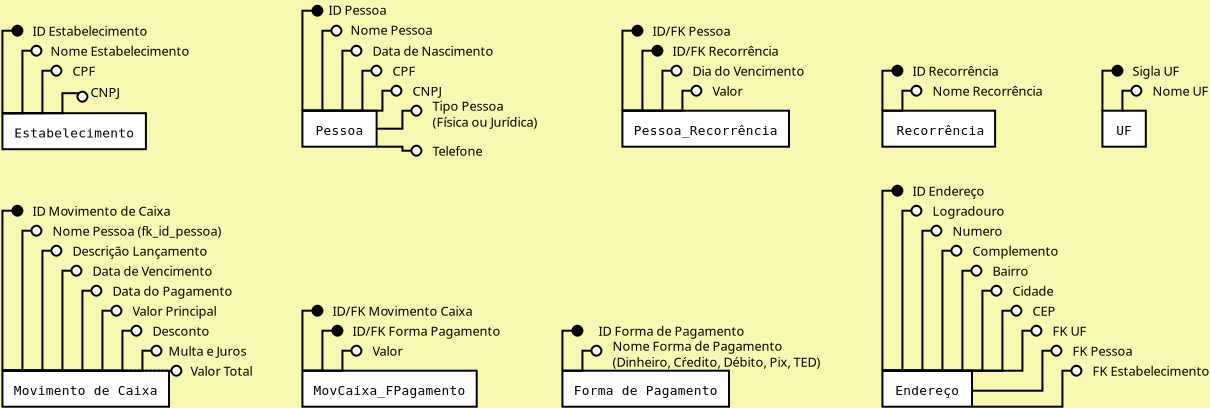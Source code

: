 <?xml version="1.0" encoding="UTF-8"?>
<dia:diagram xmlns:dia="http://www.lysator.liu.se/~alla/dia/">
  <dia:layer name="Background" visible="true" connectable="true" active="true">
    <dia:group>
      <dia:attribute name="meta">
        <dia:composite type="dict"/>
      </dia:attribute>
      <dia:attribute name="matrix">
        <dia:connections>
          <dia:connection handle="0" to="O0" connection="0"/>
        </dia:connections>
      </dia:attribute>
      <dia:object type="ER - Entity" version="0" id="O0">
        <dia:attribute name="obj_pos">
          <dia:point val="49,9"/>
        </dia:attribute>
        <dia:attribute name="obj_bb">
          <dia:rectangle val="48.95,8.95;54.685,10.85"/>
        </dia:attribute>
        <dia:attribute name="elem_corner">
          <dia:point val="49,9"/>
        </dia:attribute>
        <dia:attribute name="elem_width">
          <dia:real val="5.635"/>
        </dia:attribute>
        <dia:attribute name="elem_height">
          <dia:real val="1.8"/>
        </dia:attribute>
        <dia:attribute name="border_width">
          <dia:real val="0.1"/>
        </dia:attribute>
        <dia:attribute name="border_color">
          <dia:color val="#000000ff"/>
        </dia:attribute>
        <dia:attribute name="inner_color">
          <dia:color val="#ffffffff"/>
        </dia:attribute>
        <dia:attribute name="name">
          <dia:string>#Recorrência#</dia:string>
        </dia:attribute>
        <dia:attribute name="weak">
          <dia:boolean val="false"/>
        </dia:attribute>
        <dia:attribute name="associative">
          <dia:boolean val="false"/>
        </dia:attribute>
        <dia:attribute name="font">
          <dia:font family="monospace" style="0" name="Courier"/>
        </dia:attribute>
        <dia:attribute name="font_height">
          <dia:real val="0.8"/>
        </dia:attribute>
        <dia:connections>
          <dia:connection handle="0" to="O1" connection="3"/>
        </dia:connections>
      </dia:object>
      <dia:object type="Standard - ZigZagLine" version="1" id="O1">
        <dia:attribute name="obj_pos">
          <dia:point val="49,9"/>
        </dia:attribute>
        <dia:attribute name="obj_bb">
          <dia:rectangle val="48.929,7.679;51.05,9.05"/>
        </dia:attribute>
        <dia:attribute name="orth_points">
          <dia:point val="49,9"/>
          <dia:point val="49,9"/>
          <dia:point val="50,9"/>
          <dia:point val="50,8"/>
          <dia:point val="51,8"/>
        </dia:attribute>
        <dia:attribute name="orth_orient">
          <dia:enum val="1"/>
          <dia:enum val="0"/>
          <dia:enum val="1"/>
          <dia:enum val="0"/>
        </dia:attribute>
        <dia:attribute name="autorouting">
          <dia:boolean val="false"/>
        </dia:attribute>
        <dia:attribute name="end_arrow">
          <dia:enum val="9"/>
        </dia:attribute>
        <dia:attribute name="end_arrow_length">
          <dia:real val="0.5"/>
        </dia:attribute>
        <dia:attribute name="end_arrow_width">
          <dia:real val="0.5"/>
        </dia:attribute>
        <dia:connections>
          <dia:connection handle="0" to="O0" connection="0"/>
        </dia:connections>
      </dia:object>
      <dia:object type="Standard - Text" version="1" id="O2">
        <dia:attribute name="obj_pos">
          <dia:point val="50.5,8"/>
        </dia:attribute>
        <dia:attribute name="obj_bb">
          <dia:rectangle val="51.5,7.564;57.057,8.436"/>
        </dia:attribute>
        <dia:attribute name="text">
          <dia:composite type="text">
            <dia:attribute name="string">
              <dia:string>#Nome Recorrência#</dia:string>
            </dia:attribute>
            <dia:attribute name="font">
              <dia:font family="sans" style="0" name="Helvetica"/>
            </dia:attribute>
            <dia:attribute name="height">
              <dia:real val="0.8"/>
            </dia:attribute>
            <dia:attribute name="pos">
              <dia:point val="51.5,8.248"/>
            </dia:attribute>
            <dia:attribute name="color">
              <dia:color val="#000000ff"/>
            </dia:attribute>
            <dia:attribute name="alignment">
              <dia:enum val="0"/>
            </dia:attribute>
          </dia:composite>
        </dia:attribute>
        <dia:attribute name="valign">
          <dia:enum val="2"/>
        </dia:attribute>
        <dia:attribute name="margin">
          <dia:real val="1"/>
        </dia:attribute>
        <dia:connections>
          <dia:connection handle="0" to="O3" connection="2"/>
        </dia:connections>
      </dia:object>
      <dia:object type="Standard - ZigZagLine" version="1" id="O3">
        <dia:attribute name="obj_pos">
          <dia:point val="49,9"/>
        </dia:attribute>
        <dia:attribute name="obj_bb">
          <dia:rectangle val="48.95,6.679;50.071,9.05"/>
        </dia:attribute>
        <dia:attribute name="orth_points">
          <dia:point val="49,9"/>
          <dia:point val="49,7"/>
          <dia:point val="50,7"/>
          <dia:point val="50,7"/>
        </dia:attribute>
        <dia:attribute name="orth_orient">
          <dia:enum val="1"/>
          <dia:enum val="0"/>
          <dia:enum val="1"/>
        </dia:attribute>
        <dia:attribute name="autorouting">
          <dia:boolean val="false"/>
        </dia:attribute>
        <dia:attribute name="end_arrow">
          <dia:enum val="8"/>
        </dia:attribute>
        <dia:attribute name="end_arrow_length">
          <dia:real val="0.5"/>
        </dia:attribute>
        <dia:attribute name="end_arrow_width">
          <dia:real val="0.5"/>
        </dia:attribute>
      </dia:object>
      <dia:object type="Standard - Text" version="1" id="O4">
        <dia:attribute name="obj_pos">
          <dia:point val="50,7"/>
        </dia:attribute>
        <dia:attribute name="obj_bb">
          <dia:rectangle val="50.5,6.564;54.91,7.436"/>
        </dia:attribute>
        <dia:attribute name="text">
          <dia:composite type="text">
            <dia:attribute name="string">
              <dia:string>#ID Recorrência#</dia:string>
            </dia:attribute>
            <dia:attribute name="font">
              <dia:font family="sans" style="0" name="Helvetica"/>
            </dia:attribute>
            <dia:attribute name="height">
              <dia:real val="0.8"/>
            </dia:attribute>
            <dia:attribute name="pos">
              <dia:point val="50.5,7.248"/>
            </dia:attribute>
            <dia:attribute name="color">
              <dia:color val="#000000ff"/>
            </dia:attribute>
            <dia:attribute name="alignment">
              <dia:enum val="0"/>
            </dia:attribute>
          </dia:composite>
        </dia:attribute>
        <dia:attribute name="valign">
          <dia:enum val="2"/>
        </dia:attribute>
        <dia:attribute name="margin">
          <dia:real val="0.5"/>
        </dia:attribute>
      </dia:object>
    </dia:group>
    <dia:group>
      <dia:attribute name="meta">
        <dia:composite type="dict"/>
      </dia:attribute>
      <dia:attribute name="matrix">
        <dia:connections>
          <dia:connection handle="0" to="O5" connection="0"/>
        </dia:connections>
      </dia:attribute>
      <dia:object type="ER - Entity" version="0" id="O5">
        <dia:attribute name="obj_pos">
          <dia:point val="5,22"/>
        </dia:attribute>
        <dia:attribute name="obj_bb">
          <dia:rectangle val="4.95,21.95;13.38,23.85"/>
        </dia:attribute>
        <dia:attribute name="elem_corner">
          <dia:point val="5,22"/>
        </dia:attribute>
        <dia:attribute name="elem_width">
          <dia:real val="8.33"/>
        </dia:attribute>
        <dia:attribute name="elem_height">
          <dia:real val="1.8"/>
        </dia:attribute>
        <dia:attribute name="border_width">
          <dia:real val="0.1"/>
        </dia:attribute>
        <dia:attribute name="border_color">
          <dia:color val="#000000ff"/>
        </dia:attribute>
        <dia:attribute name="inner_color">
          <dia:color val="#ffffffff"/>
        </dia:attribute>
        <dia:attribute name="name">
          <dia:string>#Movimento de Caixa#</dia:string>
        </dia:attribute>
        <dia:attribute name="weak">
          <dia:boolean val="false"/>
        </dia:attribute>
        <dia:attribute name="associative">
          <dia:boolean val="false"/>
        </dia:attribute>
        <dia:attribute name="font">
          <dia:font family="monospace" style="0" name="Courier"/>
        </dia:attribute>
        <dia:attribute name="font_height">
          <dia:real val="0.8"/>
        </dia:attribute>
        <dia:connections>
          <dia:connection handle="0" to="O6" connection="3"/>
        </dia:connections>
      </dia:object>
      <dia:object type="Standard - ZigZagLine" version="1" id="O6">
        <dia:attribute name="obj_pos">
          <dia:point val="5,22"/>
        </dia:attribute>
        <dia:attribute name="obj_bb">
          <dia:rectangle val="4.929,14.679;7.05,22.05"/>
        </dia:attribute>
        <dia:attribute name="orth_points">
          <dia:point val="5,22"/>
          <dia:point val="5,22"/>
          <dia:point val="6,22"/>
          <dia:point val="6,15"/>
          <dia:point val="7,15"/>
        </dia:attribute>
        <dia:attribute name="orth_orient">
          <dia:enum val="1"/>
          <dia:enum val="0"/>
          <dia:enum val="1"/>
          <dia:enum val="0"/>
        </dia:attribute>
        <dia:attribute name="autorouting">
          <dia:boolean val="false"/>
        </dia:attribute>
        <dia:attribute name="end_arrow">
          <dia:enum val="9"/>
        </dia:attribute>
        <dia:attribute name="end_arrow_length">
          <dia:real val="0.5"/>
        </dia:attribute>
        <dia:attribute name="end_arrow_width">
          <dia:real val="0.5"/>
        </dia:attribute>
        <dia:connections>
          <dia:connection handle="0" to="O5" connection="0"/>
        </dia:connections>
      </dia:object>
      <dia:object type="Standard - Text" version="1" id="O7">
        <dia:attribute name="obj_pos">
          <dia:point val="6.5,15"/>
        </dia:attribute>
        <dia:attribute name="obj_bb">
          <dia:rectangle val="7.5,14.564;15.967,15.436"/>
        </dia:attribute>
        <dia:attribute name="text">
          <dia:composite type="text">
            <dia:attribute name="string">
              <dia:string>#Nome Pessoa (fk_id_pessoa)#</dia:string>
            </dia:attribute>
            <dia:attribute name="font">
              <dia:font family="sans" style="0" name="Helvetica"/>
            </dia:attribute>
            <dia:attribute name="height">
              <dia:real val="0.8"/>
            </dia:attribute>
            <dia:attribute name="pos">
              <dia:point val="7.5,15.248"/>
            </dia:attribute>
            <dia:attribute name="color">
              <dia:color val="#000000ff"/>
            </dia:attribute>
            <dia:attribute name="alignment">
              <dia:enum val="0"/>
            </dia:attribute>
          </dia:composite>
        </dia:attribute>
        <dia:attribute name="valign">
          <dia:enum val="2"/>
        </dia:attribute>
        <dia:attribute name="margin">
          <dia:real val="1"/>
        </dia:attribute>
        <dia:connections>
          <dia:connection handle="0" to="O8" connection="3"/>
        </dia:connections>
      </dia:object>
      <dia:object type="Standard - ZigZagLine" version="1" id="O8">
        <dia:attribute name="obj_pos">
          <dia:point val="5,22"/>
        </dia:attribute>
        <dia:attribute name="obj_bb">
          <dia:rectangle val="4.929,15.679;8.05,22.05"/>
        </dia:attribute>
        <dia:attribute name="orth_points">
          <dia:point val="5,22"/>
          <dia:point val="5,22"/>
          <dia:point val="7,22"/>
          <dia:point val="7,16"/>
          <dia:point val="8,16"/>
        </dia:attribute>
        <dia:attribute name="orth_orient">
          <dia:enum val="1"/>
          <dia:enum val="0"/>
          <dia:enum val="1"/>
          <dia:enum val="0"/>
        </dia:attribute>
        <dia:attribute name="autorouting">
          <dia:boolean val="false"/>
        </dia:attribute>
        <dia:attribute name="end_arrow">
          <dia:enum val="9"/>
        </dia:attribute>
        <dia:attribute name="end_arrow_length">
          <dia:real val="0.5"/>
        </dia:attribute>
        <dia:attribute name="end_arrow_width">
          <dia:real val="0.5"/>
        </dia:attribute>
        <dia:connections>
          <dia:connection handle="0" to="O5" connection="0"/>
        </dia:connections>
      </dia:object>
      <dia:object type="Standard - Text" version="1" id="O9">
        <dia:attribute name="obj_pos">
          <dia:point val="7.5,16"/>
        </dia:attribute>
        <dia:attribute name="obj_bb">
          <dia:rectangle val="8.5,15.564;15.322,16.436"/>
        </dia:attribute>
        <dia:attribute name="text">
          <dia:composite type="text">
            <dia:attribute name="string">
              <dia:string>#Descrição Lançamento#</dia:string>
            </dia:attribute>
            <dia:attribute name="font">
              <dia:font family="sans" style="0" name="Helvetica"/>
            </dia:attribute>
            <dia:attribute name="height">
              <dia:real val="0.8"/>
            </dia:attribute>
            <dia:attribute name="pos">
              <dia:point val="8.5,16.248"/>
            </dia:attribute>
            <dia:attribute name="color">
              <dia:color val="#000000ff"/>
            </dia:attribute>
            <dia:attribute name="alignment">
              <dia:enum val="0"/>
            </dia:attribute>
          </dia:composite>
        </dia:attribute>
        <dia:attribute name="valign">
          <dia:enum val="2"/>
        </dia:attribute>
        <dia:attribute name="margin">
          <dia:real val="1"/>
        </dia:attribute>
        <dia:connections>
          <dia:connection handle="0" to="O10" connection="3"/>
        </dia:connections>
      </dia:object>
      <dia:object type="Standard - ZigZagLine" version="1" id="O10">
        <dia:attribute name="obj_pos">
          <dia:point val="5,22"/>
        </dia:attribute>
        <dia:attribute name="obj_bb">
          <dia:rectangle val="4.929,16.679;9.05,22.05"/>
        </dia:attribute>
        <dia:attribute name="orth_points">
          <dia:point val="5,22"/>
          <dia:point val="5,22"/>
          <dia:point val="8,22"/>
          <dia:point val="8,17"/>
          <dia:point val="9,17"/>
        </dia:attribute>
        <dia:attribute name="orth_orient">
          <dia:enum val="1"/>
          <dia:enum val="0"/>
          <dia:enum val="1"/>
          <dia:enum val="0"/>
        </dia:attribute>
        <dia:attribute name="autorouting">
          <dia:boolean val="false"/>
        </dia:attribute>
        <dia:attribute name="end_arrow">
          <dia:enum val="9"/>
        </dia:attribute>
        <dia:attribute name="end_arrow_length">
          <dia:real val="0.5"/>
        </dia:attribute>
        <dia:attribute name="end_arrow_width">
          <dia:real val="0.5"/>
        </dia:attribute>
        <dia:connections>
          <dia:connection handle="0" to="O5" connection="0"/>
        </dia:connections>
      </dia:object>
      <dia:object type="Standard - Text" version="1" id="O11">
        <dia:attribute name="obj_pos">
          <dia:point val="8.5,17"/>
        </dia:attribute>
        <dia:attribute name="obj_bb">
          <dia:rectangle val="9.5,16.564;15.572,17.436"/>
        </dia:attribute>
        <dia:attribute name="text">
          <dia:composite type="text">
            <dia:attribute name="string">
              <dia:string>#Data de Vencimento#</dia:string>
            </dia:attribute>
            <dia:attribute name="font">
              <dia:font family="sans" style="0" name="Helvetica"/>
            </dia:attribute>
            <dia:attribute name="height">
              <dia:real val="0.8"/>
            </dia:attribute>
            <dia:attribute name="pos">
              <dia:point val="9.5,17.248"/>
            </dia:attribute>
            <dia:attribute name="color">
              <dia:color val="#000000ff"/>
            </dia:attribute>
            <dia:attribute name="alignment">
              <dia:enum val="0"/>
            </dia:attribute>
          </dia:composite>
        </dia:attribute>
        <dia:attribute name="valign">
          <dia:enum val="2"/>
        </dia:attribute>
        <dia:attribute name="margin">
          <dia:real val="1"/>
        </dia:attribute>
        <dia:connections>
          <dia:connection handle="0" to="O12" connection="3"/>
        </dia:connections>
      </dia:object>
      <dia:object type="Standard - ZigZagLine" version="1" id="O12">
        <dia:attribute name="obj_pos">
          <dia:point val="5,22"/>
        </dia:attribute>
        <dia:attribute name="obj_bb">
          <dia:rectangle val="4.929,17.679;10.05,22.05"/>
        </dia:attribute>
        <dia:attribute name="orth_points">
          <dia:point val="5,22"/>
          <dia:point val="5,22"/>
          <dia:point val="9,22"/>
          <dia:point val="9,18"/>
          <dia:point val="10,18"/>
        </dia:attribute>
        <dia:attribute name="orth_orient">
          <dia:enum val="1"/>
          <dia:enum val="0"/>
          <dia:enum val="1"/>
          <dia:enum val="0"/>
        </dia:attribute>
        <dia:attribute name="autorouting">
          <dia:boolean val="false"/>
        </dia:attribute>
        <dia:attribute name="end_arrow">
          <dia:enum val="9"/>
        </dia:attribute>
        <dia:attribute name="end_arrow_length">
          <dia:real val="0.5"/>
        </dia:attribute>
        <dia:attribute name="end_arrow_width">
          <dia:real val="0.5"/>
        </dia:attribute>
        <dia:connections>
          <dia:connection handle="0" to="O5" connection="0"/>
        </dia:connections>
      </dia:object>
      <dia:object type="Standard - Text" version="1" id="O13">
        <dia:attribute name="obj_pos">
          <dia:point val="9.5,18"/>
        </dia:attribute>
        <dia:attribute name="obj_bb">
          <dia:rectangle val="10.5,17.564;16.503,18.436"/>
        </dia:attribute>
        <dia:attribute name="text">
          <dia:composite type="text">
            <dia:attribute name="string">
              <dia:string>#Data do Pagamento#</dia:string>
            </dia:attribute>
            <dia:attribute name="font">
              <dia:font family="sans" style="0" name="Helvetica"/>
            </dia:attribute>
            <dia:attribute name="height">
              <dia:real val="0.8"/>
            </dia:attribute>
            <dia:attribute name="pos">
              <dia:point val="10.5,18.248"/>
            </dia:attribute>
            <dia:attribute name="color">
              <dia:color val="#000000ff"/>
            </dia:attribute>
            <dia:attribute name="alignment">
              <dia:enum val="0"/>
            </dia:attribute>
          </dia:composite>
        </dia:attribute>
        <dia:attribute name="valign">
          <dia:enum val="2"/>
        </dia:attribute>
        <dia:attribute name="margin">
          <dia:real val="1"/>
        </dia:attribute>
        <dia:connections>
          <dia:connection handle="0" to="O14" connection="3"/>
        </dia:connections>
      </dia:object>
      <dia:object type="Standard - ZigZagLine" version="1" id="O14">
        <dia:attribute name="obj_pos">
          <dia:point val="5,22"/>
        </dia:attribute>
        <dia:attribute name="obj_bb">
          <dia:rectangle val="4.929,18.679;11.05,22.05"/>
        </dia:attribute>
        <dia:attribute name="orth_points">
          <dia:point val="5,22"/>
          <dia:point val="5,22"/>
          <dia:point val="10,22"/>
          <dia:point val="10,19"/>
          <dia:point val="11,19"/>
        </dia:attribute>
        <dia:attribute name="orth_orient">
          <dia:enum val="1"/>
          <dia:enum val="0"/>
          <dia:enum val="1"/>
          <dia:enum val="0"/>
        </dia:attribute>
        <dia:attribute name="autorouting">
          <dia:boolean val="false"/>
        </dia:attribute>
        <dia:attribute name="end_arrow">
          <dia:enum val="9"/>
        </dia:attribute>
        <dia:attribute name="end_arrow_length">
          <dia:real val="0.5"/>
        </dia:attribute>
        <dia:attribute name="end_arrow_width">
          <dia:real val="0.5"/>
        </dia:attribute>
        <dia:connections>
          <dia:connection handle="0" to="O5" connection="0"/>
        </dia:connections>
      </dia:object>
      <dia:object type="Standard - Text" version="1" id="O15">
        <dia:attribute name="obj_pos">
          <dia:point val="10.5,19"/>
        </dia:attribute>
        <dia:attribute name="obj_bb">
          <dia:rectangle val="11.5,18.564;15.818,19.436"/>
        </dia:attribute>
        <dia:attribute name="text">
          <dia:composite type="text">
            <dia:attribute name="string">
              <dia:string>#Valor Principal#</dia:string>
            </dia:attribute>
            <dia:attribute name="font">
              <dia:font family="sans" style="0" name="Helvetica"/>
            </dia:attribute>
            <dia:attribute name="height">
              <dia:real val="0.8"/>
            </dia:attribute>
            <dia:attribute name="pos">
              <dia:point val="11.5,19.248"/>
            </dia:attribute>
            <dia:attribute name="color">
              <dia:color val="#000000ff"/>
            </dia:attribute>
            <dia:attribute name="alignment">
              <dia:enum val="0"/>
            </dia:attribute>
          </dia:composite>
        </dia:attribute>
        <dia:attribute name="valign">
          <dia:enum val="2"/>
        </dia:attribute>
        <dia:attribute name="margin">
          <dia:real val="1"/>
        </dia:attribute>
        <dia:connections>
          <dia:connection handle="0" to="O16" connection="3"/>
        </dia:connections>
      </dia:object>
      <dia:object type="Standard - ZigZagLine" version="1" id="O16">
        <dia:attribute name="obj_pos">
          <dia:point val="5,22"/>
        </dia:attribute>
        <dia:attribute name="obj_bb">
          <dia:rectangle val="4.929,19.679;12.05,22.05"/>
        </dia:attribute>
        <dia:attribute name="orth_points">
          <dia:point val="5,22"/>
          <dia:point val="5,22"/>
          <dia:point val="11,22"/>
          <dia:point val="11,20"/>
          <dia:point val="12,20"/>
        </dia:attribute>
        <dia:attribute name="orth_orient">
          <dia:enum val="1"/>
          <dia:enum val="0"/>
          <dia:enum val="1"/>
          <dia:enum val="0"/>
        </dia:attribute>
        <dia:attribute name="autorouting">
          <dia:boolean val="false"/>
        </dia:attribute>
        <dia:attribute name="end_arrow">
          <dia:enum val="9"/>
        </dia:attribute>
        <dia:attribute name="end_arrow_length">
          <dia:real val="0.5"/>
        </dia:attribute>
        <dia:attribute name="end_arrow_width">
          <dia:real val="0.5"/>
        </dia:attribute>
        <dia:connections>
          <dia:connection handle="0" to="O5" connection="0"/>
        </dia:connections>
      </dia:object>
      <dia:object type="Standard - Text" version="1" id="O17">
        <dia:attribute name="obj_pos">
          <dia:point val="11.5,20"/>
        </dia:attribute>
        <dia:attribute name="obj_bb">
          <dia:rectangle val="12.5,19.564;15.342,20.436"/>
        </dia:attribute>
        <dia:attribute name="text">
          <dia:composite type="text">
            <dia:attribute name="string">
              <dia:string>#Desconto#</dia:string>
            </dia:attribute>
            <dia:attribute name="font">
              <dia:font family="sans" style="0" name="Helvetica"/>
            </dia:attribute>
            <dia:attribute name="height">
              <dia:real val="0.8"/>
            </dia:attribute>
            <dia:attribute name="pos">
              <dia:point val="12.5,20.248"/>
            </dia:attribute>
            <dia:attribute name="color">
              <dia:color val="#000000ff"/>
            </dia:attribute>
            <dia:attribute name="alignment">
              <dia:enum val="0"/>
            </dia:attribute>
          </dia:composite>
        </dia:attribute>
        <dia:attribute name="valign">
          <dia:enum val="2"/>
        </dia:attribute>
        <dia:attribute name="margin">
          <dia:real val="1"/>
        </dia:attribute>
        <dia:connections>
          <dia:connection handle="0" to="O18" connection="3"/>
        </dia:connections>
      </dia:object>
      <dia:object type="Standard - ZigZagLine" version="1" id="O18">
        <dia:attribute name="obj_pos">
          <dia:point val="5,22"/>
        </dia:attribute>
        <dia:attribute name="obj_bb">
          <dia:rectangle val="4.929,20.679;13.05,22.05"/>
        </dia:attribute>
        <dia:attribute name="orth_points">
          <dia:point val="5,22"/>
          <dia:point val="5,22"/>
          <dia:point val="12,22"/>
          <dia:point val="12,21"/>
          <dia:point val="13,21"/>
        </dia:attribute>
        <dia:attribute name="orth_orient">
          <dia:enum val="1"/>
          <dia:enum val="0"/>
          <dia:enum val="1"/>
          <dia:enum val="0"/>
        </dia:attribute>
        <dia:attribute name="autorouting">
          <dia:boolean val="false"/>
        </dia:attribute>
        <dia:attribute name="end_arrow">
          <dia:enum val="9"/>
        </dia:attribute>
        <dia:attribute name="end_arrow_length">
          <dia:real val="0.5"/>
        </dia:attribute>
        <dia:attribute name="end_arrow_width">
          <dia:real val="0.5"/>
        </dia:attribute>
        <dia:connections>
          <dia:connection handle="0" to="O5" connection="1"/>
        </dia:connections>
      </dia:object>
      <dia:object type="Standard - Text" version="1" id="O19">
        <dia:attribute name="obj_pos">
          <dia:point val="12.5,21"/>
        </dia:attribute>
        <dia:attribute name="obj_bb">
          <dia:rectangle val="13.3,20.564;17.242,21.436"/>
        </dia:attribute>
        <dia:attribute name="text">
          <dia:composite type="text">
            <dia:attribute name="string">
              <dia:string>#Multa e Juros#</dia:string>
            </dia:attribute>
            <dia:attribute name="font">
              <dia:font family="sans" style="0" name="Helvetica"/>
            </dia:attribute>
            <dia:attribute name="height">
              <dia:real val="0.8"/>
            </dia:attribute>
            <dia:attribute name="pos">
              <dia:point val="13.3,21.248"/>
            </dia:attribute>
            <dia:attribute name="color">
              <dia:color val="#000000ff"/>
            </dia:attribute>
            <dia:attribute name="alignment">
              <dia:enum val="0"/>
            </dia:attribute>
          </dia:composite>
        </dia:attribute>
        <dia:attribute name="valign">
          <dia:enum val="2"/>
        </dia:attribute>
        <dia:attribute name="margin">
          <dia:real val="0.8"/>
        </dia:attribute>
        <dia:connections>
          <dia:connection handle="0" to="O20" connection="3"/>
        </dia:connections>
      </dia:object>
      <dia:object type="Standard - ZigZagLine" version="1" id="O20">
        <dia:attribute name="obj_pos">
          <dia:point val="9.165,22"/>
        </dia:attribute>
        <dia:attribute name="obj_bb">
          <dia:rectangle val="9.094,21.679;14.05,22.321"/>
        </dia:attribute>
        <dia:attribute name="orth_points">
          <dia:point val="9.165,22"/>
          <dia:point val="9.165,22"/>
          <dia:point val="12,22"/>
          <dia:point val="12,22"/>
          <dia:point val="14,22"/>
        </dia:attribute>
        <dia:attribute name="orth_orient">
          <dia:enum val="1"/>
          <dia:enum val="0"/>
          <dia:enum val="1"/>
          <dia:enum val="0"/>
        </dia:attribute>
        <dia:attribute name="autorouting">
          <dia:boolean val="false"/>
        </dia:attribute>
        <dia:attribute name="line_style">
          <dia:enum val="4"/>
        </dia:attribute>
        <dia:attribute name="end_arrow">
          <dia:enum val="9"/>
        </dia:attribute>
        <dia:attribute name="end_arrow_length">
          <dia:real val="0.5"/>
        </dia:attribute>
        <dia:attribute name="end_arrow_width">
          <dia:real val="0.5"/>
        </dia:attribute>
        <dia:connections>
          <dia:connection handle="0" to="O5" connection="0"/>
        </dia:connections>
      </dia:object>
      <dia:object type="Standard - Text" version="1" id="O21">
        <dia:attribute name="obj_pos">
          <dia:point val="13,22"/>
        </dia:attribute>
        <dia:attribute name="obj_bb">
          <dia:rectangle val="14.4,21.564;17.567,22.436"/>
        </dia:attribute>
        <dia:attribute name="text">
          <dia:composite type="text">
            <dia:attribute name="string">
              <dia:string>#Valor Total#</dia:string>
            </dia:attribute>
            <dia:attribute name="font">
              <dia:font family="sans" style="0" name="Helvetica"/>
            </dia:attribute>
            <dia:attribute name="height">
              <dia:real val="0.8"/>
            </dia:attribute>
            <dia:attribute name="pos">
              <dia:point val="14.4,22.248"/>
            </dia:attribute>
            <dia:attribute name="color">
              <dia:color val="#000000ff"/>
            </dia:attribute>
            <dia:attribute name="alignment">
              <dia:enum val="0"/>
            </dia:attribute>
          </dia:composite>
        </dia:attribute>
        <dia:attribute name="valign">
          <dia:enum val="2"/>
        </dia:attribute>
        <dia:attribute name="margin">
          <dia:real val="1.4"/>
        </dia:attribute>
        <dia:connections>
          <dia:connection handle="0" to="O22" connection="2"/>
        </dia:connections>
      </dia:object>
      <dia:object type="Standard - ZigZagLine" version="1" id="O22">
        <dia:attribute name="obj_pos">
          <dia:point val="5,22"/>
        </dia:attribute>
        <dia:attribute name="obj_bb">
          <dia:rectangle val="4.95,13.679;6.071,22.05"/>
        </dia:attribute>
        <dia:attribute name="orth_points">
          <dia:point val="5,22"/>
          <dia:point val="5,14"/>
          <dia:point val="6,14"/>
          <dia:point val="6,14"/>
        </dia:attribute>
        <dia:attribute name="orth_orient">
          <dia:enum val="1"/>
          <dia:enum val="0"/>
          <dia:enum val="1"/>
        </dia:attribute>
        <dia:attribute name="autorouting">
          <dia:boolean val="false"/>
        </dia:attribute>
        <dia:attribute name="end_arrow">
          <dia:enum val="8"/>
        </dia:attribute>
        <dia:attribute name="end_arrow_length">
          <dia:real val="0.5"/>
        </dia:attribute>
        <dia:attribute name="end_arrow_width">
          <dia:real val="0.5"/>
        </dia:attribute>
      </dia:object>
      <dia:object type="Standard - Text" version="1" id="O23">
        <dia:attribute name="obj_pos">
          <dia:point val="6,14"/>
        </dia:attribute>
        <dia:attribute name="obj_bb">
          <dia:rectangle val="6.5,13.564;13.482,14.436"/>
        </dia:attribute>
        <dia:attribute name="text">
          <dia:composite type="text">
            <dia:attribute name="string">
              <dia:string>#ID Movimento de Caixa#</dia:string>
            </dia:attribute>
            <dia:attribute name="font">
              <dia:font family="sans" style="0" name="Helvetica"/>
            </dia:attribute>
            <dia:attribute name="height">
              <dia:real val="0.8"/>
            </dia:attribute>
            <dia:attribute name="pos">
              <dia:point val="6.5,14.248"/>
            </dia:attribute>
            <dia:attribute name="color">
              <dia:color val="#000000ff"/>
            </dia:attribute>
            <dia:attribute name="alignment">
              <dia:enum val="0"/>
            </dia:attribute>
          </dia:composite>
        </dia:attribute>
        <dia:attribute name="valign">
          <dia:enum val="2"/>
        </dia:attribute>
        <dia:attribute name="margin">
          <dia:real val="0.5"/>
        </dia:attribute>
      </dia:object>
    </dia:group>
    <dia:group>
      <dia:attribute name="meta">
        <dia:composite type="dict"/>
      </dia:attribute>
      <dia:attribute name="matrix">
        <dia:connections>
          <dia:connection handle="0" to="O24" connection="0"/>
        </dia:connections>
      </dia:attribute>
      <dia:object type="ER - Entity" version="0" id="O24">
        <dia:attribute name="obj_pos">
          <dia:point val="20,22"/>
        </dia:attribute>
        <dia:attribute name="obj_bb">
          <dia:rectangle val="19.95,21.95;28.765,23.85"/>
        </dia:attribute>
        <dia:attribute name="elem_corner">
          <dia:point val="20,22"/>
        </dia:attribute>
        <dia:attribute name="elem_width">
          <dia:real val="8.715"/>
        </dia:attribute>
        <dia:attribute name="elem_height">
          <dia:real val="1.8"/>
        </dia:attribute>
        <dia:attribute name="border_width">
          <dia:real val="0.1"/>
        </dia:attribute>
        <dia:attribute name="border_color">
          <dia:color val="#000000ff"/>
        </dia:attribute>
        <dia:attribute name="inner_color">
          <dia:color val="#ffffffff"/>
        </dia:attribute>
        <dia:attribute name="name">
          <dia:string>#MovCaixa_FPagamento#</dia:string>
        </dia:attribute>
        <dia:attribute name="weak">
          <dia:boolean val="false"/>
        </dia:attribute>
        <dia:attribute name="associative">
          <dia:boolean val="false"/>
        </dia:attribute>
        <dia:attribute name="font">
          <dia:font family="monospace" style="0" name="Courier"/>
        </dia:attribute>
        <dia:attribute name="font_height">
          <dia:real val="0.8"/>
        </dia:attribute>
        <dia:connections>
          <dia:connection handle="0" to="O25" connection="2"/>
        </dia:connections>
      </dia:object>
      <dia:object type="Standard - ZigZagLine" version="1" id="O25">
        <dia:attribute name="obj_pos">
          <dia:point val="20,22"/>
        </dia:attribute>
        <dia:attribute name="obj_bb">
          <dia:rectangle val="19.95,18.679;21.071,22.05"/>
        </dia:attribute>
        <dia:attribute name="orth_points">
          <dia:point val="20,22"/>
          <dia:point val="20,19"/>
          <dia:point val="21,19"/>
          <dia:point val="21,19"/>
        </dia:attribute>
        <dia:attribute name="orth_orient">
          <dia:enum val="1"/>
          <dia:enum val="0"/>
          <dia:enum val="1"/>
        </dia:attribute>
        <dia:attribute name="autorouting">
          <dia:boolean val="false"/>
        </dia:attribute>
        <dia:attribute name="end_arrow">
          <dia:enum val="8"/>
        </dia:attribute>
        <dia:attribute name="end_arrow_length">
          <dia:real val="0.5"/>
        </dia:attribute>
        <dia:attribute name="end_arrow_width">
          <dia:real val="0.5"/>
        </dia:attribute>
        <dia:connections>
          <dia:connection handle="0" to="O24" connection="0"/>
        </dia:connections>
      </dia:object>
      <dia:object type="Standard - Text" version="1" id="O26">
        <dia:attribute name="obj_pos">
          <dia:point val="21,19"/>
        </dia:attribute>
        <dia:attribute name="obj_bb">
          <dia:rectangle val="21.5,18.564;28.527,19.436"/>
        </dia:attribute>
        <dia:attribute name="text">
          <dia:composite type="text">
            <dia:attribute name="string">
              <dia:string>#ID/FK Movimento Caixa#</dia:string>
            </dia:attribute>
            <dia:attribute name="font">
              <dia:font family="sans" style="0" name="Helvetica"/>
            </dia:attribute>
            <dia:attribute name="height">
              <dia:real val="0.8"/>
            </dia:attribute>
            <dia:attribute name="pos">
              <dia:point val="21.5,19.248"/>
            </dia:attribute>
            <dia:attribute name="color">
              <dia:color val="#000000ff"/>
            </dia:attribute>
            <dia:attribute name="alignment">
              <dia:enum val="0"/>
            </dia:attribute>
          </dia:composite>
        </dia:attribute>
        <dia:attribute name="valign">
          <dia:enum val="2"/>
        </dia:attribute>
        <dia:attribute name="margin">
          <dia:real val="0.5"/>
        </dia:attribute>
        <dia:connections>
          <dia:connection handle="0" to="O27" connection="3"/>
        </dia:connections>
      </dia:object>
      <dia:object type="Standard - ZigZagLine" version="1" id="O27">
        <dia:attribute name="obj_pos">
          <dia:point val="20,22"/>
        </dia:attribute>
        <dia:attribute name="obj_bb">
          <dia:rectangle val="19.929,19.679;22.071,22.05"/>
        </dia:attribute>
        <dia:attribute name="orth_points">
          <dia:point val="20,22"/>
          <dia:point val="20,22"/>
          <dia:point val="21,22"/>
          <dia:point val="21,20"/>
          <dia:point val="22,20"/>
        </dia:attribute>
        <dia:attribute name="orth_orient">
          <dia:enum val="1"/>
          <dia:enum val="0"/>
          <dia:enum val="1"/>
          <dia:enum val="0"/>
        </dia:attribute>
        <dia:attribute name="autorouting">
          <dia:boolean val="false"/>
        </dia:attribute>
        <dia:attribute name="end_arrow">
          <dia:enum val="8"/>
        </dia:attribute>
        <dia:attribute name="end_arrow_length">
          <dia:real val="0.5"/>
        </dia:attribute>
        <dia:attribute name="end_arrow_width">
          <dia:real val="0.5"/>
        </dia:attribute>
        <dia:connections>
          <dia:connection handle="0" to="O24" connection="0"/>
        </dia:connections>
      </dia:object>
      <dia:object type="Standard - Text" version="1" id="O28">
        <dia:attribute name="obj_pos">
          <dia:point val="21.5,20"/>
        </dia:attribute>
        <dia:attribute name="obj_bb">
          <dia:rectangle val="22.5,19.564;29.898,20.436"/>
        </dia:attribute>
        <dia:attribute name="text">
          <dia:composite type="text">
            <dia:attribute name="string">
              <dia:string>#ID/FK Forma Pagamento#</dia:string>
            </dia:attribute>
            <dia:attribute name="font">
              <dia:font family="sans" style="0" name="Helvetica"/>
            </dia:attribute>
            <dia:attribute name="height">
              <dia:real val="0.8"/>
            </dia:attribute>
            <dia:attribute name="pos">
              <dia:point val="22.5,20.248"/>
            </dia:attribute>
            <dia:attribute name="color">
              <dia:color val="#000000ff"/>
            </dia:attribute>
            <dia:attribute name="alignment">
              <dia:enum val="0"/>
            </dia:attribute>
          </dia:composite>
        </dia:attribute>
        <dia:attribute name="valign">
          <dia:enum val="2"/>
        </dia:attribute>
        <dia:attribute name="margin">
          <dia:real val="1"/>
        </dia:attribute>
        <dia:connections>
          <dia:connection handle="0" to="O29" connection="3"/>
        </dia:connections>
      </dia:object>
      <dia:object type="Standard - ZigZagLine" version="1" id="O29">
        <dia:attribute name="obj_pos">
          <dia:point val="20,22"/>
        </dia:attribute>
        <dia:attribute name="obj_bb">
          <dia:rectangle val="19.929,20.679;23.05,22.05"/>
        </dia:attribute>
        <dia:attribute name="orth_points">
          <dia:point val="20,22"/>
          <dia:point val="20,22"/>
          <dia:point val="22,22"/>
          <dia:point val="22,21"/>
          <dia:point val="23,21"/>
        </dia:attribute>
        <dia:attribute name="orth_orient">
          <dia:enum val="1"/>
          <dia:enum val="0"/>
          <dia:enum val="1"/>
          <dia:enum val="0"/>
        </dia:attribute>
        <dia:attribute name="autorouting">
          <dia:boolean val="false"/>
        </dia:attribute>
        <dia:attribute name="end_arrow">
          <dia:enum val="9"/>
        </dia:attribute>
        <dia:attribute name="end_arrow_length">
          <dia:real val="0.5"/>
        </dia:attribute>
        <dia:attribute name="end_arrow_width">
          <dia:real val="0.5"/>
        </dia:attribute>
      </dia:object>
      <dia:object type="Standard - Text" version="1" id="O30">
        <dia:attribute name="obj_pos">
          <dia:point val="22.5,21"/>
        </dia:attribute>
        <dia:attribute name="obj_bb">
          <dia:rectangle val="23.5,20.564;25.047,21.436"/>
        </dia:attribute>
        <dia:attribute name="text">
          <dia:composite type="text">
            <dia:attribute name="string">
              <dia:string>#Valor#</dia:string>
            </dia:attribute>
            <dia:attribute name="font">
              <dia:font family="sans" style="0" name="Helvetica"/>
            </dia:attribute>
            <dia:attribute name="height">
              <dia:real val="0.8"/>
            </dia:attribute>
            <dia:attribute name="pos">
              <dia:point val="23.5,21.248"/>
            </dia:attribute>
            <dia:attribute name="color">
              <dia:color val="#000000ff"/>
            </dia:attribute>
            <dia:attribute name="alignment">
              <dia:enum val="0"/>
            </dia:attribute>
          </dia:composite>
        </dia:attribute>
        <dia:attribute name="valign">
          <dia:enum val="2"/>
        </dia:attribute>
        <dia:attribute name="margin">
          <dia:real val="1"/>
        </dia:attribute>
      </dia:object>
    </dia:group>
    <dia:group>
      <dia:attribute name="meta">
        <dia:composite type="dict"/>
      </dia:attribute>
      <dia:attribute name="matrix">
        <dia:connections>
          <dia:connection handle="0" to="O31" connection="0"/>
        </dia:connections>
      </dia:attribute>
      <dia:object type="ER - Entity" version="0" id="O31">
        <dia:attribute name="obj_pos">
          <dia:point val="36,9"/>
        </dia:attribute>
        <dia:attribute name="obj_bb">
          <dia:rectangle val="35.95,8.95;44.38,10.85"/>
        </dia:attribute>
        <dia:attribute name="elem_corner">
          <dia:point val="36,9"/>
        </dia:attribute>
        <dia:attribute name="elem_width">
          <dia:real val="8.33"/>
        </dia:attribute>
        <dia:attribute name="elem_height">
          <dia:real val="1.8"/>
        </dia:attribute>
        <dia:attribute name="border_width">
          <dia:real val="0.1"/>
        </dia:attribute>
        <dia:attribute name="border_color">
          <dia:color val="#000000ff"/>
        </dia:attribute>
        <dia:attribute name="inner_color">
          <dia:color val="#ffffffff"/>
        </dia:attribute>
        <dia:attribute name="name">
          <dia:string>#Pessoa_Recorrência#</dia:string>
        </dia:attribute>
        <dia:attribute name="weak">
          <dia:boolean val="false"/>
        </dia:attribute>
        <dia:attribute name="associative">
          <dia:boolean val="false"/>
        </dia:attribute>
        <dia:attribute name="font">
          <dia:font family="monospace" style="0" name="Courier"/>
        </dia:attribute>
        <dia:attribute name="font_height">
          <dia:real val="0.8"/>
        </dia:attribute>
        <dia:connections>
          <dia:connection handle="0" to="O31" connection="0"/>
        </dia:connections>
      </dia:object>
      <dia:object type="Standard - ZigZagLine" version="1" id="O32">
        <dia:attribute name="obj_pos">
          <dia:point val="36,9"/>
        </dia:attribute>
        <dia:attribute name="obj_bb">
          <dia:rectangle val="35.95,4.679;37.071,9.071"/>
        </dia:attribute>
        <dia:attribute name="orth_points">
          <dia:point val="36,9"/>
          <dia:point val="36,9"/>
          <dia:point val="36,5"/>
          <dia:point val="37,5"/>
          <dia:point val="37,5"/>
        </dia:attribute>
        <dia:attribute name="orth_orient">
          <dia:enum val="0"/>
          <dia:enum val="1"/>
          <dia:enum val="0"/>
          <dia:enum val="1"/>
        </dia:attribute>
        <dia:attribute name="autorouting">
          <dia:boolean val="false"/>
        </dia:attribute>
        <dia:attribute name="end_arrow">
          <dia:enum val="8"/>
        </dia:attribute>
        <dia:attribute name="end_arrow_length">
          <dia:real val="0.5"/>
        </dia:attribute>
        <dia:attribute name="end_arrow_width">
          <dia:real val="0.5"/>
        </dia:attribute>
        <dia:connections>
          <dia:connection handle="0" to="O31" connection="0"/>
        </dia:connections>
      </dia:object>
      <dia:object type="Standard - ZigZagLine" version="1" id="O33">
        <dia:attribute name="obj_pos">
          <dia:point val="36,9"/>
        </dia:attribute>
        <dia:attribute name="obj_bb">
          <dia:rectangle val="35.95,5.679;38.071,9.05"/>
        </dia:attribute>
        <dia:attribute name="orth_points">
          <dia:point val="36,9"/>
          <dia:point val="37,9"/>
          <dia:point val="37,6"/>
          <dia:point val="38,6"/>
          <dia:point val="38,6"/>
        </dia:attribute>
        <dia:attribute name="orth_orient">
          <dia:enum val="0"/>
          <dia:enum val="1"/>
          <dia:enum val="0"/>
          <dia:enum val="1"/>
        </dia:attribute>
        <dia:attribute name="autorouting">
          <dia:boolean val="false"/>
        </dia:attribute>
        <dia:attribute name="end_arrow">
          <dia:enum val="8"/>
        </dia:attribute>
        <dia:attribute name="end_arrow_length">
          <dia:real val="0.5"/>
        </dia:attribute>
        <dia:attribute name="end_arrow_width">
          <dia:real val="0.5"/>
        </dia:attribute>
        <dia:connections>
          <dia:connection handle="0" to="O31" connection="0"/>
        </dia:connections>
      </dia:object>
      <dia:object type="Standard - ZigZagLine" version="1" id="O34">
        <dia:attribute name="obj_pos">
          <dia:point val="36,9"/>
        </dia:attribute>
        <dia:attribute name="obj_bb">
          <dia:rectangle val="35.95,6.679;39.071,9.05"/>
        </dia:attribute>
        <dia:attribute name="orth_points">
          <dia:point val="36,9"/>
          <dia:point val="38,9"/>
          <dia:point val="38,7"/>
          <dia:point val="39,7"/>
          <dia:point val="39,7"/>
        </dia:attribute>
        <dia:attribute name="orth_orient">
          <dia:enum val="0"/>
          <dia:enum val="1"/>
          <dia:enum val="0"/>
          <dia:enum val="1"/>
        </dia:attribute>
        <dia:attribute name="autorouting">
          <dia:boolean val="false"/>
        </dia:attribute>
        <dia:attribute name="end_arrow">
          <dia:enum val="9"/>
        </dia:attribute>
        <dia:attribute name="end_arrow_length">
          <dia:real val="0.5"/>
        </dia:attribute>
        <dia:attribute name="end_arrow_width">
          <dia:real val="0.5"/>
        </dia:attribute>
        <dia:connections>
          <dia:connection handle="0" to="O32" connection="3"/>
        </dia:connections>
      </dia:object>
      <dia:object type="Standard - ZigZagLine" version="1" id="O35">
        <dia:attribute name="obj_pos">
          <dia:point val="36,9"/>
        </dia:attribute>
        <dia:attribute name="obj_bb">
          <dia:rectangle val="35.95,7.679;40.071,9.05"/>
        </dia:attribute>
        <dia:attribute name="orth_points">
          <dia:point val="36,9"/>
          <dia:point val="39,9"/>
          <dia:point val="39,8"/>
          <dia:point val="40,8"/>
          <dia:point val="40,8"/>
        </dia:attribute>
        <dia:attribute name="orth_orient">
          <dia:enum val="0"/>
          <dia:enum val="1"/>
          <dia:enum val="0"/>
          <dia:enum val="1"/>
        </dia:attribute>
        <dia:attribute name="autorouting">
          <dia:boolean val="false"/>
        </dia:attribute>
        <dia:attribute name="end_arrow">
          <dia:enum val="9"/>
        </dia:attribute>
        <dia:attribute name="end_arrow_length">
          <dia:real val="0.5"/>
        </dia:attribute>
        <dia:attribute name="end_arrow_width">
          <dia:real val="0.5"/>
        </dia:attribute>
        <dia:connections>
          <dia:connection handle="0" to="O33" connection="3"/>
        </dia:connections>
      </dia:object>
      <dia:object type="Standard - Text" version="1" id="O36">
        <dia:attribute name="obj_pos">
          <dia:point val="37,5"/>
        </dia:attribute>
        <dia:attribute name="obj_bb">
          <dia:rectangle val="37.5,4.564;41.428,5.436"/>
        </dia:attribute>
        <dia:attribute name="text">
          <dia:composite type="text">
            <dia:attribute name="string">
              <dia:string>#ID/FK Pessoa#</dia:string>
            </dia:attribute>
            <dia:attribute name="font">
              <dia:font family="sans" style="0" name="Helvetica"/>
            </dia:attribute>
            <dia:attribute name="height">
              <dia:real val="0.8"/>
            </dia:attribute>
            <dia:attribute name="pos">
              <dia:point val="37.5,5.248"/>
            </dia:attribute>
            <dia:attribute name="color">
              <dia:color val="#000000ff"/>
            </dia:attribute>
            <dia:attribute name="alignment">
              <dia:enum val="0"/>
            </dia:attribute>
          </dia:composite>
        </dia:attribute>
        <dia:attribute name="valign">
          <dia:enum val="2"/>
        </dia:attribute>
        <dia:attribute name="margin">
          <dia:real val="0.5"/>
        </dia:attribute>
        <dia:connections>
          <dia:connection handle="0" to="O34" connection="3"/>
        </dia:connections>
      </dia:object>
      <dia:object type="Standard - Text" version="1" id="O37">
        <dia:attribute name="obj_pos">
          <dia:point val="38,6"/>
        </dia:attribute>
        <dia:attribute name="obj_bb">
          <dia:rectangle val="38.5,5.564;43.875,6.436"/>
        </dia:attribute>
        <dia:attribute name="text">
          <dia:composite type="text">
            <dia:attribute name="string">
              <dia:string>#ID/FK Recorrência#</dia:string>
            </dia:attribute>
            <dia:attribute name="font">
              <dia:font family="sans" style="0" name="Helvetica"/>
            </dia:attribute>
            <dia:attribute name="height">
              <dia:real val="0.8"/>
            </dia:attribute>
            <dia:attribute name="pos">
              <dia:point val="38.5,6.248"/>
            </dia:attribute>
            <dia:attribute name="color">
              <dia:color val="#000000ff"/>
            </dia:attribute>
            <dia:attribute name="alignment">
              <dia:enum val="0"/>
            </dia:attribute>
          </dia:composite>
        </dia:attribute>
        <dia:attribute name="valign">
          <dia:enum val="2"/>
        </dia:attribute>
        <dia:attribute name="margin">
          <dia:real val="0.5"/>
        </dia:attribute>
        <dia:connections>
          <dia:connection handle="0" to="O35" connection="3"/>
        </dia:connections>
      </dia:object>
      <dia:object type="Standard - Text" version="1" id="O38">
        <dia:attribute name="obj_pos">
          <dia:point val="39,7"/>
        </dia:attribute>
        <dia:attribute name="obj_bb">
          <dia:rectangle val="39.5,6.564;45.175,7.436"/>
        </dia:attribute>
        <dia:attribute name="text">
          <dia:composite type="text">
            <dia:attribute name="string">
              <dia:string>#Dia do Vencimento#</dia:string>
            </dia:attribute>
            <dia:attribute name="font">
              <dia:font family="sans" style="0" name="Helvetica"/>
            </dia:attribute>
            <dia:attribute name="height">
              <dia:real val="0.8"/>
            </dia:attribute>
            <dia:attribute name="pos">
              <dia:point val="39.5,7.248"/>
            </dia:attribute>
            <dia:attribute name="color">
              <dia:color val="#000000ff"/>
            </dia:attribute>
            <dia:attribute name="alignment">
              <dia:enum val="0"/>
            </dia:attribute>
          </dia:composite>
        </dia:attribute>
        <dia:attribute name="valign">
          <dia:enum val="2"/>
        </dia:attribute>
        <dia:attribute name="margin">
          <dia:real val="0.5"/>
        </dia:attribute>
      </dia:object>
      <dia:object type="Standard - Text" version="1" id="O39">
        <dia:attribute name="obj_pos">
          <dia:point val="40,8"/>
        </dia:attribute>
        <dia:attribute name="obj_bb">
          <dia:rectangle val="40.5,7.564;42.047,8.436"/>
        </dia:attribute>
        <dia:attribute name="text">
          <dia:composite type="text">
            <dia:attribute name="string">
              <dia:string>#Valor#</dia:string>
            </dia:attribute>
            <dia:attribute name="font">
              <dia:font family="sans" style="0" name="Helvetica"/>
            </dia:attribute>
            <dia:attribute name="height">
              <dia:real val="0.8"/>
            </dia:attribute>
            <dia:attribute name="pos">
              <dia:point val="40.5,8.248"/>
            </dia:attribute>
            <dia:attribute name="color">
              <dia:color val="#000000ff"/>
            </dia:attribute>
            <dia:attribute name="alignment">
              <dia:enum val="0"/>
            </dia:attribute>
          </dia:composite>
        </dia:attribute>
        <dia:attribute name="valign">
          <dia:enum val="2"/>
        </dia:attribute>
        <dia:attribute name="margin">
          <dia:real val="0.5"/>
        </dia:attribute>
      </dia:object>
    </dia:group>
    <dia:group>
      <dia:attribute name="meta">
        <dia:composite type="dict"/>
      </dia:attribute>
      <dia:attribute name="matrix">
        <dia:connections>
          <dia:connection handle="0" to="O44" connection="2"/>
        </dia:connections>
      </dia:attribute>
      <dia:object type="ER - Entity" version="0" id="O40">
        <dia:attribute name="obj_pos">
          <dia:point val="33,22"/>
        </dia:attribute>
        <dia:attribute name="obj_bb">
          <dia:rectangle val="32.95,21.95;41.38,23.85"/>
        </dia:attribute>
        <dia:attribute name="elem_corner">
          <dia:point val="33,22"/>
        </dia:attribute>
        <dia:attribute name="elem_width">
          <dia:real val="8.33"/>
        </dia:attribute>
        <dia:attribute name="elem_height">
          <dia:real val="1.8"/>
        </dia:attribute>
        <dia:attribute name="border_width">
          <dia:real val="0.1"/>
        </dia:attribute>
        <dia:attribute name="border_color">
          <dia:color val="#000000ff"/>
        </dia:attribute>
        <dia:attribute name="inner_color">
          <dia:color val="#ffffffff"/>
        </dia:attribute>
        <dia:attribute name="name">
          <dia:string>#Forma de Pagamento#</dia:string>
        </dia:attribute>
        <dia:attribute name="weak">
          <dia:boolean val="false"/>
        </dia:attribute>
        <dia:attribute name="associative">
          <dia:boolean val="false"/>
        </dia:attribute>
        <dia:attribute name="font">
          <dia:font family="monospace" style="0" name="Courier"/>
        </dia:attribute>
        <dia:attribute name="font_height">
          <dia:real val="0.8"/>
        </dia:attribute>
        <dia:connections>
          <dia:connection handle="0" to="O40" connection="0"/>
        </dia:connections>
      </dia:object>
      <dia:object type="Standard - Text" version="1" id="O41">
        <dia:attribute name="obj_pos">
          <dia:point val="34.5,21"/>
        </dia:attribute>
        <dia:attribute name="obj_bb">
          <dia:rectangle val="35.5,20.316;46.095,21.988"/>
        </dia:attribute>
        <dia:attribute name="text">
          <dia:composite type="text">
            <dia:attribute name="string">
              <dia:string>#Nome Forma de Pagamento
(Dinheiro, Cŕedito, Débito, Pix, TED)#</dia:string>
            </dia:attribute>
            <dia:attribute name="font">
              <dia:font family="sans" style="0" name="Helvetica"/>
            </dia:attribute>
            <dia:attribute name="height">
              <dia:real val="0.8"/>
            </dia:attribute>
            <dia:attribute name="pos">
              <dia:point val="35.5,21"/>
            </dia:attribute>
            <dia:attribute name="color">
              <dia:color val="#000000ff"/>
            </dia:attribute>
            <dia:attribute name="alignment">
              <dia:enum val="0"/>
            </dia:attribute>
          </dia:composite>
        </dia:attribute>
        <dia:attribute name="valign">
          <dia:enum val="3"/>
        </dia:attribute>
        <dia:attribute name="margin">
          <dia:real val="1"/>
        </dia:attribute>
        <dia:connections>
          <dia:connection handle="0" to="O42" connection="3"/>
        </dia:connections>
      </dia:object>
      <dia:object type="Standard - ZigZagLine" version="1" id="O42">
        <dia:attribute name="obj_pos">
          <dia:point val="33,22"/>
        </dia:attribute>
        <dia:attribute name="obj_bb">
          <dia:rectangle val="32.95,19.679;34.071,22.05"/>
        </dia:attribute>
        <dia:attribute name="orth_points">
          <dia:point val="33,22"/>
          <dia:point val="33,21"/>
          <dia:point val="33,21"/>
          <dia:point val="33,20"/>
          <dia:point val="34,20"/>
        </dia:attribute>
        <dia:attribute name="orth_orient">
          <dia:enum val="1"/>
          <dia:enum val="0"/>
          <dia:enum val="1"/>
          <dia:enum val="0"/>
        </dia:attribute>
        <dia:attribute name="autorouting">
          <dia:boolean val="false"/>
        </dia:attribute>
        <dia:attribute name="end_arrow">
          <dia:enum val="8"/>
        </dia:attribute>
        <dia:attribute name="end_arrow_length">
          <dia:real val="0.5"/>
        </dia:attribute>
        <dia:attribute name="end_arrow_width">
          <dia:real val="0.5"/>
        </dia:attribute>
        <dia:connections>
          <dia:connection handle="0" to="O40" connection="0"/>
        </dia:connections>
      </dia:object>
      <dia:object type="Standard - Text" version="1" id="O43">
        <dia:attribute name="obj_pos">
          <dia:point val="33.5,20"/>
        </dia:attribute>
        <dia:attribute name="obj_bb">
          <dia:rectangle val="34.8,19.564;42.153,20.436"/>
        </dia:attribute>
        <dia:attribute name="text">
          <dia:composite type="text">
            <dia:attribute name="string">
              <dia:string>#ID Forma de Pagamento#</dia:string>
            </dia:attribute>
            <dia:attribute name="font">
              <dia:font family="sans" style="0" name="Helvetica"/>
            </dia:attribute>
            <dia:attribute name="height">
              <dia:real val="0.8"/>
            </dia:attribute>
            <dia:attribute name="pos">
              <dia:point val="34.8,20.248"/>
            </dia:attribute>
            <dia:attribute name="color">
              <dia:color val="#000000ff"/>
            </dia:attribute>
            <dia:attribute name="alignment">
              <dia:enum val="0"/>
            </dia:attribute>
          </dia:composite>
        </dia:attribute>
        <dia:attribute name="valign">
          <dia:enum val="2"/>
        </dia:attribute>
        <dia:attribute name="margin">
          <dia:real val="1.3"/>
        </dia:attribute>
      </dia:object>
      <dia:object type="Standard - ZigZagLine" version="1" id="O44">
        <dia:attribute name="obj_pos">
          <dia:point val="33,22"/>
        </dia:attribute>
        <dia:attribute name="obj_bb">
          <dia:rectangle val="32.95,20.679;35.05,22.05"/>
        </dia:attribute>
        <dia:attribute name="orth_points">
          <dia:point val="33,22"/>
          <dia:point val="34,22"/>
          <dia:point val="34,21"/>
          <dia:point val="35,21"/>
        </dia:attribute>
        <dia:attribute name="orth_orient">
          <dia:enum val="0"/>
          <dia:enum val="1"/>
          <dia:enum val="0"/>
        </dia:attribute>
        <dia:attribute name="autorouting">
          <dia:boolean val="false"/>
        </dia:attribute>
        <dia:attribute name="end_arrow">
          <dia:enum val="9"/>
        </dia:attribute>
        <dia:attribute name="end_arrow_length">
          <dia:real val="0.5"/>
        </dia:attribute>
        <dia:attribute name="end_arrow_width">
          <dia:real val="0.5"/>
        </dia:attribute>
      </dia:object>
    </dia:group>
    <dia:group>
      <dia:attribute name="meta">
        <dia:composite type="dict"/>
      </dia:attribute>
      <dia:attribute name="matrix">
        <dia:connections>
          <dia:connection handle="0" to="O45" connection="0"/>
        </dia:connections>
      </dia:attribute>
      <dia:object type="ER - Entity" version="0" id="O45">
        <dia:attribute name="obj_pos">
          <dia:point val="60,9"/>
        </dia:attribute>
        <dia:attribute name="obj_bb">
          <dia:rectangle val="59.95,8.95;62.22,10.85"/>
        </dia:attribute>
        <dia:attribute name="elem_corner">
          <dia:point val="60,9"/>
        </dia:attribute>
        <dia:attribute name="elem_width">
          <dia:real val="2.17"/>
        </dia:attribute>
        <dia:attribute name="elem_height">
          <dia:real val="1.8"/>
        </dia:attribute>
        <dia:attribute name="border_width">
          <dia:real val="0.1"/>
        </dia:attribute>
        <dia:attribute name="border_color">
          <dia:color val="#000000ff"/>
        </dia:attribute>
        <dia:attribute name="inner_color">
          <dia:color val="#ffffffff"/>
        </dia:attribute>
        <dia:attribute name="name">
          <dia:string>#UF#</dia:string>
        </dia:attribute>
        <dia:attribute name="weak">
          <dia:boolean val="false"/>
        </dia:attribute>
        <dia:attribute name="associative">
          <dia:boolean val="false"/>
        </dia:attribute>
        <dia:attribute name="font">
          <dia:font family="monospace" style="0" name="Courier"/>
        </dia:attribute>
        <dia:attribute name="font_height">
          <dia:real val="0.8"/>
        </dia:attribute>
        <dia:connections>
          <dia:connection handle="0" to="O46" connection="3"/>
        </dia:connections>
      </dia:object>
      <dia:object type="Standard - ZigZagLine" version="1" id="O46">
        <dia:attribute name="obj_pos">
          <dia:point val="60,9"/>
        </dia:attribute>
        <dia:attribute name="obj_bb">
          <dia:rectangle val="59.95,6.679;61.071,9.071"/>
        </dia:attribute>
        <dia:attribute name="orth_points">
          <dia:point val="60,9"/>
          <dia:point val="60,9"/>
          <dia:point val="60,9"/>
          <dia:point val="60,7"/>
          <dia:point val="61,7"/>
        </dia:attribute>
        <dia:attribute name="orth_orient">
          <dia:enum val="1"/>
          <dia:enum val="0"/>
          <dia:enum val="1"/>
          <dia:enum val="0"/>
        </dia:attribute>
        <dia:attribute name="autorouting">
          <dia:boolean val="false"/>
        </dia:attribute>
        <dia:attribute name="end_arrow">
          <dia:enum val="8"/>
        </dia:attribute>
        <dia:attribute name="end_arrow_length">
          <dia:real val="0.5"/>
        </dia:attribute>
        <dia:attribute name="end_arrow_width">
          <dia:real val="0.5"/>
        </dia:attribute>
        <dia:connections>
          <dia:connection handle="0" to="O45" connection="1"/>
        </dia:connections>
      </dia:object>
      <dia:object type="Standard - Text" version="1" id="O47">
        <dia:attribute name="obj_pos">
          <dia:point val="60.5,7"/>
        </dia:attribute>
        <dia:attribute name="obj_bb">
          <dia:rectangle val="61.5,6.564;63.903,7.436"/>
        </dia:attribute>
        <dia:attribute name="text">
          <dia:composite type="text">
            <dia:attribute name="string">
              <dia:string>#Sigla UF#</dia:string>
            </dia:attribute>
            <dia:attribute name="font">
              <dia:font family="sans" style="0" name="Helvetica"/>
            </dia:attribute>
            <dia:attribute name="height">
              <dia:real val="0.8"/>
            </dia:attribute>
            <dia:attribute name="pos">
              <dia:point val="61.5,7.248"/>
            </dia:attribute>
            <dia:attribute name="color">
              <dia:color val="#000000ff"/>
            </dia:attribute>
            <dia:attribute name="alignment">
              <dia:enum val="0"/>
            </dia:attribute>
          </dia:composite>
        </dia:attribute>
        <dia:attribute name="valign">
          <dia:enum val="2"/>
        </dia:attribute>
        <dia:attribute name="margin">
          <dia:real val="1"/>
        </dia:attribute>
        <dia:connections>
          <dia:connection handle="0" to="O48" connection="3"/>
        </dia:connections>
      </dia:object>
      <dia:object type="Standard - ZigZagLine" version="1" id="O48">
        <dia:attribute name="obj_pos">
          <dia:point val="61.085,9"/>
        </dia:attribute>
        <dia:attribute name="obj_bb">
          <dia:rectangle val="60.95,7.679;62.05,9.05"/>
        </dia:attribute>
        <dia:attribute name="orth_points">
          <dia:point val="61.085,9"/>
          <dia:point val="61.085,9"/>
          <dia:point val="61,9"/>
          <dia:point val="61,8"/>
          <dia:point val="62,8"/>
        </dia:attribute>
        <dia:attribute name="orth_orient">
          <dia:enum val="1"/>
          <dia:enum val="0"/>
          <dia:enum val="1"/>
          <dia:enum val="0"/>
        </dia:attribute>
        <dia:attribute name="autorouting">
          <dia:boolean val="false"/>
        </dia:attribute>
        <dia:attribute name="end_arrow">
          <dia:enum val="9"/>
        </dia:attribute>
        <dia:attribute name="end_arrow_length">
          <dia:real val="0.5"/>
        </dia:attribute>
        <dia:attribute name="end_arrow_width">
          <dia:real val="0.5"/>
        </dia:attribute>
      </dia:object>
      <dia:object type="Standard - Text" version="1" id="O49">
        <dia:attribute name="obj_pos">
          <dia:point val="61.5,8"/>
        </dia:attribute>
        <dia:attribute name="obj_bb">
          <dia:rectangle val="62.5,7.564;65.3,8.436"/>
        </dia:attribute>
        <dia:attribute name="text">
          <dia:composite type="text">
            <dia:attribute name="string">
              <dia:string>#Nome UF#</dia:string>
            </dia:attribute>
            <dia:attribute name="font">
              <dia:font family="sans" style="0" name="Helvetica"/>
            </dia:attribute>
            <dia:attribute name="height">
              <dia:real val="0.8"/>
            </dia:attribute>
            <dia:attribute name="pos">
              <dia:point val="62.5,8.248"/>
            </dia:attribute>
            <dia:attribute name="color">
              <dia:color val="#000000ff"/>
            </dia:attribute>
            <dia:attribute name="alignment">
              <dia:enum val="0"/>
            </dia:attribute>
          </dia:composite>
        </dia:attribute>
        <dia:attribute name="valign">
          <dia:enum val="2"/>
        </dia:attribute>
        <dia:attribute name="margin">
          <dia:real val="1"/>
        </dia:attribute>
      </dia:object>
    </dia:group>
    <dia:group>
      <dia:attribute name="meta">
        <dia:composite type="dict"/>
        <dia:connections>
          <dia:connection handle="0" to="O52" connection="3"/>
        </dia:connections>
      </dia:attribute>
      <dia:attribute name="matrix"/>
      <dia:object type="Standard - Text" version="1" id="O50">
        <dia:attribute name="obj_pos">
          <dia:point val="7,6"/>
        </dia:attribute>
        <dia:attribute name="obj_bb">
          <dia:rectangle val="7.4,5.564;14.373,6.436"/>
        </dia:attribute>
        <dia:attribute name="text">
          <dia:composite type="text">
            <dia:attribute name="string">
              <dia:string>#Nome Estabelecimento#</dia:string>
            </dia:attribute>
            <dia:attribute name="font">
              <dia:font family="sans" style="0" name="Helvetica"/>
            </dia:attribute>
            <dia:attribute name="height">
              <dia:real val="0.8"/>
            </dia:attribute>
            <dia:attribute name="pos">
              <dia:point val="7.4,6.248"/>
            </dia:attribute>
            <dia:attribute name="color">
              <dia:color val="#000000ff"/>
            </dia:attribute>
            <dia:attribute name="alignment">
              <dia:enum val="0"/>
            </dia:attribute>
          </dia:composite>
        </dia:attribute>
        <dia:attribute name="valign">
          <dia:enum val="2"/>
        </dia:attribute>
        <dia:attribute name="margin">
          <dia:real val="0.4"/>
        </dia:attribute>
        <dia:connections>
          <dia:connection handle="0" to="O51" connection="0"/>
        </dia:connections>
      </dia:object>
      <dia:object type="ER - Entity" version="0" id="O51">
        <dia:attribute name="obj_pos">
          <dia:point val="5,9.125"/>
        </dia:attribute>
        <dia:attribute name="obj_bb">
          <dia:rectangle val="4.95,9.075;12.225,10.975"/>
        </dia:attribute>
        <dia:attribute name="elem_corner">
          <dia:point val="5,9.125"/>
        </dia:attribute>
        <dia:attribute name="elem_width">
          <dia:real val="7.175"/>
        </dia:attribute>
        <dia:attribute name="elem_height">
          <dia:real val="1.8"/>
        </dia:attribute>
        <dia:attribute name="border_width">
          <dia:real val="0.1"/>
        </dia:attribute>
        <dia:attribute name="border_color">
          <dia:color val="#000000ff"/>
        </dia:attribute>
        <dia:attribute name="inner_color">
          <dia:color val="#ffffffff"/>
        </dia:attribute>
        <dia:attribute name="name">
          <dia:string>#Estabelecimento#</dia:string>
        </dia:attribute>
        <dia:attribute name="weak">
          <dia:boolean val="false"/>
        </dia:attribute>
        <dia:attribute name="associative">
          <dia:boolean val="false"/>
        </dia:attribute>
        <dia:attribute name="font">
          <dia:font family="monospace" style="0" name="Courier"/>
        </dia:attribute>
        <dia:attribute name="font_height">
          <dia:real val="0.8"/>
        </dia:attribute>
        <dia:connections>
          <dia:connection handle="0" to="O51" connection="0"/>
        </dia:connections>
      </dia:object>
      <dia:object type="Standard - ZigZagLine" version="1" id="O52">
        <dia:attribute name="obj_pos">
          <dia:point val="5,9.125"/>
        </dia:attribute>
        <dia:attribute name="obj_bb">
          <dia:rectangle val="4.95,5.679;7.071,9.175"/>
        </dia:attribute>
        <dia:attribute name="orth_points">
          <dia:point val="5,9.125"/>
          <dia:point val="6,9.125"/>
          <dia:point val="6,6"/>
          <dia:point val="7,6"/>
          <dia:point val="7,6"/>
        </dia:attribute>
        <dia:attribute name="orth_orient">
          <dia:enum val="0"/>
          <dia:enum val="1"/>
          <dia:enum val="0"/>
          <dia:enum val="1"/>
        </dia:attribute>
        <dia:attribute name="autorouting">
          <dia:boolean val="false"/>
        </dia:attribute>
        <dia:attribute name="end_arrow">
          <dia:enum val="9"/>
        </dia:attribute>
        <dia:attribute name="end_arrow_length">
          <dia:real val="0.5"/>
        </dia:attribute>
        <dia:attribute name="end_arrow_width">
          <dia:real val="0.5"/>
        </dia:attribute>
        <dia:connections>
          <dia:connection handle="0" to="O53" connection="3"/>
        </dia:connections>
      </dia:object>
      <dia:object type="Standard - ZigZagLine" version="1" id="O53">
        <dia:attribute name="obj_pos">
          <dia:point val="5,9.125"/>
        </dia:attribute>
        <dia:attribute name="obj_bb">
          <dia:rectangle val="4.929,6.679;8.05,9.175"/>
        </dia:attribute>
        <dia:attribute name="orth_points">
          <dia:point val="5,9.125"/>
          <dia:point val="5,9.125"/>
          <dia:point val="7,9.125"/>
          <dia:point val="7,7"/>
          <dia:point val="8,7"/>
        </dia:attribute>
        <dia:attribute name="orth_orient">
          <dia:enum val="1"/>
          <dia:enum val="0"/>
          <dia:enum val="1"/>
          <dia:enum val="0"/>
        </dia:attribute>
        <dia:attribute name="autorouting">
          <dia:boolean val="false"/>
        </dia:attribute>
        <dia:attribute name="end_arrow">
          <dia:enum val="9"/>
        </dia:attribute>
        <dia:attribute name="end_arrow_length">
          <dia:real val="0.5"/>
        </dia:attribute>
        <dia:attribute name="end_arrow_width">
          <dia:real val="0.5"/>
        </dia:attribute>
      </dia:object>
      <dia:object type="Standard - Text" version="1" id="O54">
        <dia:attribute name="obj_pos">
          <dia:point val="7.5,7"/>
        </dia:attribute>
        <dia:attribute name="obj_bb">
          <dia:rectangle val="8.5,6.564;9.625,7.436"/>
        </dia:attribute>
        <dia:attribute name="text">
          <dia:composite type="text">
            <dia:attribute name="string">
              <dia:string>#CPF#</dia:string>
            </dia:attribute>
            <dia:attribute name="font">
              <dia:font family="sans" style="0" name="Helvetica"/>
            </dia:attribute>
            <dia:attribute name="height">
              <dia:real val="0.8"/>
            </dia:attribute>
            <dia:attribute name="pos">
              <dia:point val="8.5,7.248"/>
            </dia:attribute>
            <dia:attribute name="color">
              <dia:color val="#000000ff"/>
            </dia:attribute>
            <dia:attribute name="alignment">
              <dia:enum val="0"/>
            </dia:attribute>
          </dia:composite>
        </dia:attribute>
        <dia:attribute name="valign">
          <dia:enum val="2"/>
        </dia:attribute>
        <dia:attribute name="margin">
          <dia:real val="1"/>
        </dia:attribute>
        <dia:connections>
          <dia:connection handle="0" to="O55" connection="1"/>
        </dia:connections>
      </dia:object>
      <dia:object type="Standard - ZigZagLine" version="1" id="O55">
        <dia:attribute name="obj_pos">
          <dia:point val="5,9.125"/>
        </dia:attribute>
        <dia:attribute name="obj_bb">
          <dia:rectangle val="4.95,4.679;6.071,9.175"/>
        </dia:attribute>
        <dia:attribute name="orth_points">
          <dia:point val="5,9.125"/>
          <dia:point val="5,5"/>
          <dia:point val="6,5"/>
          <dia:point val="6,5"/>
        </dia:attribute>
        <dia:attribute name="orth_orient">
          <dia:enum val="1"/>
          <dia:enum val="0"/>
          <dia:enum val="1"/>
        </dia:attribute>
        <dia:attribute name="autorouting">
          <dia:boolean val="false"/>
        </dia:attribute>
        <dia:attribute name="end_arrow">
          <dia:enum val="8"/>
        </dia:attribute>
        <dia:attribute name="end_arrow_length">
          <dia:real val="0.5"/>
        </dia:attribute>
        <dia:attribute name="end_arrow_width">
          <dia:real val="0.5"/>
        </dia:attribute>
        <dia:connections>
          <dia:connection handle="0" to="O51" connection="0"/>
        </dia:connections>
      </dia:object>
      <dia:object type="Standard - Text" version="1" id="O56">
        <dia:attribute name="obj_pos">
          <dia:point val="5.5,5"/>
        </dia:attribute>
        <dia:attribute name="obj_bb">
          <dia:rectangle val="6.5,4.564;12.325,5.436"/>
        </dia:attribute>
        <dia:attribute name="text">
          <dia:composite type="text">
            <dia:attribute name="string">
              <dia:string>#ID Estabelecimento#</dia:string>
            </dia:attribute>
            <dia:attribute name="font">
              <dia:font family="sans" style="0" name="Helvetica"/>
            </dia:attribute>
            <dia:attribute name="height">
              <dia:real val="0.8"/>
            </dia:attribute>
            <dia:attribute name="pos">
              <dia:point val="6.5,5.248"/>
            </dia:attribute>
            <dia:attribute name="color">
              <dia:color val="#000000ff"/>
            </dia:attribute>
            <dia:attribute name="alignment">
              <dia:enum val="0"/>
            </dia:attribute>
          </dia:composite>
        </dia:attribute>
        <dia:attribute name="valign">
          <dia:enum val="2"/>
        </dia:attribute>
        <dia:attribute name="margin">
          <dia:real val="1"/>
        </dia:attribute>
        <dia:connections>
          <dia:connection handle="0" to="O57" connection="4"/>
        </dia:connections>
      </dia:object>
      <dia:object type="Standard - ZigZagLine" version="1" id="O57">
        <dia:attribute name="obj_pos">
          <dia:point val="5,9.125"/>
        </dia:attribute>
        <dia:attribute name="obj_bb">
          <dia:rectangle val="4.929,7.95;9.321,9.175"/>
        </dia:attribute>
        <dia:attribute name="orth_points">
          <dia:point val="5,9.125"/>
          <dia:point val="5,9.125"/>
          <dia:point val="8,9.125"/>
          <dia:point val="8,8.125"/>
          <dia:point val="9,8.125"/>
          <dia:point val="9,8"/>
        </dia:attribute>
        <dia:attribute name="orth_orient">
          <dia:enum val="1"/>
          <dia:enum val="0"/>
          <dia:enum val="1"/>
          <dia:enum val="0"/>
          <dia:enum val="1"/>
        </dia:attribute>
        <dia:attribute name="autorouting">
          <dia:boolean val="false"/>
        </dia:attribute>
        <dia:attribute name="end_arrow">
          <dia:enum val="9"/>
        </dia:attribute>
        <dia:attribute name="end_arrow_length">
          <dia:real val="0.5"/>
        </dia:attribute>
        <dia:attribute name="end_arrow_width">
          <dia:real val="0.5"/>
        </dia:attribute>
      </dia:object>
      <dia:object type="Standard - Text" version="1" id="O58">
        <dia:attribute name="obj_pos">
          <dia:point val="9,8.062"/>
        </dia:attribute>
        <dia:attribute name="obj_bb">
          <dia:rectangle val="9.4,7.627;10.855,8.498"/>
        </dia:attribute>
        <dia:attribute name="text">
          <dia:composite type="text">
            <dia:attribute name="string">
              <dia:string>#CNPJ#</dia:string>
            </dia:attribute>
            <dia:attribute name="font">
              <dia:font family="sans" style="0" name="Helvetica"/>
            </dia:attribute>
            <dia:attribute name="height">
              <dia:real val="0.8"/>
            </dia:attribute>
            <dia:attribute name="pos">
              <dia:point val="9.4,8.311"/>
            </dia:attribute>
            <dia:attribute name="color">
              <dia:color val="#000000ff"/>
            </dia:attribute>
            <dia:attribute name="alignment">
              <dia:enum val="0"/>
            </dia:attribute>
          </dia:composite>
        </dia:attribute>
        <dia:attribute name="valign">
          <dia:enum val="2"/>
        </dia:attribute>
        <dia:attribute name="margin">
          <dia:real val="0.4"/>
        </dia:attribute>
      </dia:object>
    </dia:group>
    <dia:group>
      <dia:attribute name="meta">
        <dia:composite type="dict"/>
        <dia:connections>
          <dia:connection handle="0" to="O62" connection="4"/>
        </dia:connections>
      </dia:attribute>
      <dia:attribute name="matrix">
        <dia:connections>
          <dia:connection handle="0" to="O59" connection="3"/>
        </dia:connections>
      </dia:attribute>
      <dia:object type="Standard - ZigZagLine" version="1" id="O59">
        <dia:attribute name="obj_pos">
          <dia:point val="53.48,22.9"/>
        </dia:attribute>
        <dia:attribute name="obj_bb">
          <dia:rectangle val="53.43,20.679;58.05,23.05"/>
        </dia:attribute>
        <dia:attribute name="orth_points">
          <dia:point val="53.48,22.9"/>
          <dia:point val="53.48,23"/>
          <dia:point val="57,23"/>
          <dia:point val="57,21"/>
          <dia:point val="58,21"/>
        </dia:attribute>
        <dia:attribute name="orth_orient">
          <dia:enum val="1"/>
          <dia:enum val="0"/>
          <dia:enum val="1"/>
          <dia:enum val="0"/>
        </dia:attribute>
        <dia:attribute name="autorouting">
          <dia:boolean val="false"/>
        </dia:attribute>
        <dia:attribute name="end_arrow">
          <dia:enum val="9"/>
        </dia:attribute>
        <dia:attribute name="end_arrow_length">
          <dia:real val="0.5"/>
        </dia:attribute>
        <dia:attribute name="end_arrow_width">
          <dia:real val="0.5"/>
        </dia:attribute>
        <dia:connections>
          <dia:connection handle="0" to="O79" connection="2"/>
        </dia:connections>
      </dia:object>
      <dia:object type="Standard - Text" version="1" id="O60">
        <dia:attribute name="obj_pos">
          <dia:point val="57.5,21"/>
        </dia:attribute>
        <dia:attribute name="obj_bb">
          <dia:rectangle val="58.5,20.564;61.505,21.436"/>
        </dia:attribute>
        <dia:attribute name="text">
          <dia:composite type="text">
            <dia:attribute name="string">
              <dia:string>#FK Pessoa#</dia:string>
            </dia:attribute>
            <dia:attribute name="font">
              <dia:font family="sans" style="0" name="Helvetica"/>
            </dia:attribute>
            <dia:attribute name="height">
              <dia:real val="0.8"/>
            </dia:attribute>
            <dia:attribute name="pos">
              <dia:point val="58.5,21.248"/>
            </dia:attribute>
            <dia:attribute name="color">
              <dia:color val="#000000ff"/>
            </dia:attribute>
            <dia:attribute name="alignment">
              <dia:enum val="0"/>
            </dia:attribute>
          </dia:composite>
        </dia:attribute>
        <dia:attribute name="valign">
          <dia:enum val="2"/>
        </dia:attribute>
        <dia:attribute name="margin">
          <dia:real val="1"/>
        </dia:attribute>
      </dia:object>
      <dia:object type="Standard - Text" version="1" id="O61">
        <dia:attribute name="obj_pos">
          <dia:point val="58.5,22"/>
        </dia:attribute>
        <dia:attribute name="obj_bb">
          <dia:rectangle val="59.5,21.564;65.368,22.436"/>
        </dia:attribute>
        <dia:attribute name="text">
          <dia:composite type="text">
            <dia:attribute name="string">
              <dia:string>#FK Estabelecimento#</dia:string>
            </dia:attribute>
            <dia:attribute name="font">
              <dia:font family="sans" style="0" name="Helvetica"/>
            </dia:attribute>
            <dia:attribute name="height">
              <dia:real val="0.8"/>
            </dia:attribute>
            <dia:attribute name="pos">
              <dia:point val="59.5,22.248"/>
            </dia:attribute>
            <dia:attribute name="color">
              <dia:color val="#000000ff"/>
            </dia:attribute>
            <dia:attribute name="alignment">
              <dia:enum val="0"/>
            </dia:attribute>
          </dia:composite>
        </dia:attribute>
        <dia:attribute name="valign">
          <dia:enum val="2"/>
        </dia:attribute>
        <dia:attribute name="margin">
          <dia:real val="1"/>
        </dia:attribute>
        <dia:connections>
          <dia:connection handle="0" to="O62" connection="0"/>
        </dia:connections>
      </dia:object>
      <dia:object type="ER - Entity" version="0" id="O62">
        <dia:attribute name="obj_pos">
          <dia:point val="49,22"/>
        </dia:attribute>
        <dia:attribute name="obj_bb">
          <dia:rectangle val="48.95,21.95;53.53,23.85"/>
        </dia:attribute>
        <dia:attribute name="elem_corner">
          <dia:point val="49,22"/>
        </dia:attribute>
        <dia:attribute name="elem_width">
          <dia:real val="4.48"/>
        </dia:attribute>
        <dia:attribute name="elem_height">
          <dia:real val="1.8"/>
        </dia:attribute>
        <dia:attribute name="border_width">
          <dia:real val="0.1"/>
        </dia:attribute>
        <dia:attribute name="border_color">
          <dia:color val="#000000ff"/>
        </dia:attribute>
        <dia:attribute name="inner_color">
          <dia:color val="#ffffffff"/>
        </dia:attribute>
        <dia:attribute name="name">
          <dia:string>#Endereço#</dia:string>
        </dia:attribute>
        <dia:attribute name="weak">
          <dia:boolean val="false"/>
        </dia:attribute>
        <dia:attribute name="associative">
          <dia:boolean val="false"/>
        </dia:attribute>
        <dia:attribute name="font">
          <dia:font family="monospace" style="0" name="Courier"/>
        </dia:attribute>
        <dia:attribute name="font_height">
          <dia:real val="0.8"/>
        </dia:attribute>
        <dia:connections>
          <dia:connection handle="0" to="O63" connection="3"/>
        </dia:connections>
      </dia:object>
      <dia:object type="Standard - ZigZagLine" version="1" id="O63">
        <dia:attribute name="obj_pos">
          <dia:point val="49,22"/>
        </dia:attribute>
        <dia:attribute name="obj_bb">
          <dia:rectangle val="48.95,12.679;50.071,22.05"/>
        </dia:attribute>
        <dia:attribute name="orth_points">
          <dia:point val="49,22"/>
          <dia:point val="49,17.5"/>
          <dia:point val="49,17.5"/>
          <dia:point val="49,13"/>
          <dia:point val="50,13"/>
        </dia:attribute>
        <dia:attribute name="orth_orient">
          <dia:enum val="1"/>
          <dia:enum val="0"/>
          <dia:enum val="1"/>
          <dia:enum val="0"/>
        </dia:attribute>
        <dia:attribute name="autorouting">
          <dia:boolean val="false"/>
        </dia:attribute>
        <dia:attribute name="end_arrow">
          <dia:enum val="8"/>
        </dia:attribute>
        <dia:attribute name="end_arrow_length">
          <dia:real val="0.5"/>
        </dia:attribute>
        <dia:attribute name="end_arrow_width">
          <dia:real val="0.5"/>
        </dia:attribute>
        <dia:connections>
          <dia:connection handle="0" to="O62" connection="0"/>
        </dia:connections>
      </dia:object>
      <dia:object type="Standard - Text" version="1" id="O64">
        <dia:attribute name="obj_pos">
          <dia:point val="49.5,13"/>
        </dia:attribute>
        <dia:attribute name="obj_bb">
          <dia:rectangle val="50.5,12.564;54.163,13.436"/>
        </dia:attribute>
        <dia:attribute name="text">
          <dia:composite type="text">
            <dia:attribute name="string">
              <dia:string>#ID Endereço#</dia:string>
            </dia:attribute>
            <dia:attribute name="font">
              <dia:font family="sans" style="0" name="Helvetica"/>
            </dia:attribute>
            <dia:attribute name="height">
              <dia:real val="0.8"/>
            </dia:attribute>
            <dia:attribute name="pos">
              <dia:point val="50.5,13.248"/>
            </dia:attribute>
            <dia:attribute name="color">
              <dia:color val="#000000ff"/>
            </dia:attribute>
            <dia:attribute name="alignment">
              <dia:enum val="0"/>
            </dia:attribute>
          </dia:composite>
        </dia:attribute>
        <dia:attribute name="valign">
          <dia:enum val="2"/>
        </dia:attribute>
        <dia:attribute name="margin">
          <dia:real val="1"/>
        </dia:attribute>
        <dia:connections>
          <dia:connection handle="0" to="O65" connection="3"/>
        </dia:connections>
      </dia:object>
      <dia:object type="Standard - ZigZagLine" version="1" id="O65">
        <dia:attribute name="obj_pos">
          <dia:point val="49,22"/>
        </dia:attribute>
        <dia:attribute name="obj_bb">
          <dia:rectangle val="48.929,13.679;51.05,22.05"/>
        </dia:attribute>
        <dia:attribute name="orth_points">
          <dia:point val="49,22"/>
          <dia:point val="49,22"/>
          <dia:point val="50,22"/>
          <dia:point val="50,14"/>
          <dia:point val="51,14"/>
        </dia:attribute>
        <dia:attribute name="orth_orient">
          <dia:enum val="1"/>
          <dia:enum val="0"/>
          <dia:enum val="1"/>
          <dia:enum val="0"/>
        </dia:attribute>
        <dia:attribute name="autorouting">
          <dia:boolean val="false"/>
        </dia:attribute>
        <dia:attribute name="end_arrow">
          <dia:enum val="9"/>
        </dia:attribute>
        <dia:attribute name="end_arrow_length">
          <dia:real val="0.5"/>
        </dia:attribute>
        <dia:attribute name="end_arrow_width">
          <dia:real val="0.5"/>
        </dia:attribute>
        <dia:connections>
          <dia:connection handle="0" to="O62" connection="0"/>
        </dia:connections>
      </dia:object>
      <dia:object type="Standard - Text" version="1" id="O66">
        <dia:attribute name="obj_pos">
          <dia:point val="50.5,14"/>
        </dia:attribute>
        <dia:attribute name="obj_bb">
          <dia:rectangle val="51.5,13.564;55.042,14.436"/>
        </dia:attribute>
        <dia:attribute name="text">
          <dia:composite type="text">
            <dia:attribute name="string">
              <dia:string>#Logradouro#</dia:string>
            </dia:attribute>
            <dia:attribute name="font">
              <dia:font family="sans" style="0" name="Helvetica"/>
            </dia:attribute>
            <dia:attribute name="height">
              <dia:real val="0.8"/>
            </dia:attribute>
            <dia:attribute name="pos">
              <dia:point val="51.5,14.248"/>
            </dia:attribute>
            <dia:attribute name="color">
              <dia:color val="#000000ff"/>
            </dia:attribute>
            <dia:attribute name="alignment">
              <dia:enum val="0"/>
            </dia:attribute>
          </dia:composite>
        </dia:attribute>
        <dia:attribute name="valign">
          <dia:enum val="2"/>
        </dia:attribute>
        <dia:attribute name="margin">
          <dia:real val="1"/>
        </dia:attribute>
        <dia:connections>
          <dia:connection handle="0" to="O67" connection="3"/>
        </dia:connections>
      </dia:object>
      <dia:object type="Standard - ZigZagLine" version="1" id="O67">
        <dia:attribute name="obj_pos">
          <dia:point val="49,22"/>
        </dia:attribute>
        <dia:attribute name="obj_bb">
          <dia:rectangle val="48.929,14.679;52.05,22.05"/>
        </dia:attribute>
        <dia:attribute name="orth_points">
          <dia:point val="49,22"/>
          <dia:point val="49,22"/>
          <dia:point val="51,22"/>
          <dia:point val="51,15"/>
          <dia:point val="52,15"/>
        </dia:attribute>
        <dia:attribute name="orth_orient">
          <dia:enum val="1"/>
          <dia:enum val="0"/>
          <dia:enum val="1"/>
          <dia:enum val="0"/>
        </dia:attribute>
        <dia:attribute name="autorouting">
          <dia:boolean val="false"/>
        </dia:attribute>
        <dia:attribute name="end_arrow">
          <dia:enum val="9"/>
        </dia:attribute>
        <dia:attribute name="end_arrow_length">
          <dia:real val="0.5"/>
        </dia:attribute>
        <dia:attribute name="end_arrow_width">
          <dia:real val="0.5"/>
        </dia:attribute>
        <dia:connections>
          <dia:connection handle="0" to="O62" connection="0"/>
        </dia:connections>
      </dia:object>
      <dia:object type="Standard - Text" version="1" id="O68">
        <dia:attribute name="obj_pos">
          <dia:point val="51.5,15"/>
        </dia:attribute>
        <dia:attribute name="obj_bb">
          <dia:rectangle val="52.5,14.564;54.98,15.436"/>
        </dia:attribute>
        <dia:attribute name="text">
          <dia:composite type="text">
            <dia:attribute name="string">
              <dia:string>#Numero#</dia:string>
            </dia:attribute>
            <dia:attribute name="font">
              <dia:font family="sans" style="0" name="Helvetica"/>
            </dia:attribute>
            <dia:attribute name="height">
              <dia:real val="0.8"/>
            </dia:attribute>
            <dia:attribute name="pos">
              <dia:point val="52.5,15.248"/>
            </dia:attribute>
            <dia:attribute name="color">
              <dia:color val="#000000ff"/>
            </dia:attribute>
            <dia:attribute name="alignment">
              <dia:enum val="0"/>
            </dia:attribute>
          </dia:composite>
        </dia:attribute>
        <dia:attribute name="valign">
          <dia:enum val="2"/>
        </dia:attribute>
        <dia:attribute name="margin">
          <dia:real val="1"/>
        </dia:attribute>
        <dia:connections>
          <dia:connection handle="0" to="O69" connection="3"/>
        </dia:connections>
      </dia:object>
      <dia:object type="Standard - ZigZagLine" version="1" id="O69">
        <dia:attribute name="obj_pos">
          <dia:point val="49,22"/>
        </dia:attribute>
        <dia:attribute name="obj_bb">
          <dia:rectangle val="48.929,15.679;53.05,22.05"/>
        </dia:attribute>
        <dia:attribute name="orth_points">
          <dia:point val="49,22"/>
          <dia:point val="49,22"/>
          <dia:point val="52,22"/>
          <dia:point val="52,16"/>
          <dia:point val="53,16"/>
        </dia:attribute>
        <dia:attribute name="orth_orient">
          <dia:enum val="1"/>
          <dia:enum val="0"/>
          <dia:enum val="1"/>
          <dia:enum val="0"/>
        </dia:attribute>
        <dia:attribute name="autorouting">
          <dia:boolean val="false"/>
        </dia:attribute>
        <dia:attribute name="end_arrow">
          <dia:enum val="9"/>
        </dia:attribute>
        <dia:attribute name="end_arrow_length">
          <dia:real val="0.5"/>
        </dia:attribute>
        <dia:attribute name="end_arrow_width">
          <dia:real val="0.5"/>
        </dia:attribute>
        <dia:connections>
          <dia:connection handle="0" to="O62" connection="0"/>
        </dia:connections>
      </dia:object>
      <dia:object type="Standard - Text" version="1" id="O70">
        <dia:attribute name="obj_pos">
          <dia:point val="52.5,16"/>
        </dia:attribute>
        <dia:attribute name="obj_bb">
          <dia:rectangle val="53.5,15.564;57.778,16.436"/>
        </dia:attribute>
        <dia:attribute name="text">
          <dia:composite type="text">
            <dia:attribute name="string">
              <dia:string>#Complemento#</dia:string>
            </dia:attribute>
            <dia:attribute name="font">
              <dia:font family="sans" style="0" name="Helvetica"/>
            </dia:attribute>
            <dia:attribute name="height">
              <dia:real val="0.8"/>
            </dia:attribute>
            <dia:attribute name="pos">
              <dia:point val="53.5,16.248"/>
            </dia:attribute>
            <dia:attribute name="color">
              <dia:color val="#000000ff"/>
            </dia:attribute>
            <dia:attribute name="alignment">
              <dia:enum val="0"/>
            </dia:attribute>
          </dia:composite>
        </dia:attribute>
        <dia:attribute name="valign">
          <dia:enum val="2"/>
        </dia:attribute>
        <dia:attribute name="margin">
          <dia:real val="1"/>
        </dia:attribute>
        <dia:connections>
          <dia:connection handle="0" to="O71" connection="3"/>
        </dia:connections>
      </dia:object>
      <dia:object type="Standard - ZigZagLine" version="1" id="O71">
        <dia:attribute name="obj_pos">
          <dia:point val="49,22"/>
        </dia:attribute>
        <dia:attribute name="obj_bb">
          <dia:rectangle val="48.929,16.679;54.05,22.05"/>
        </dia:attribute>
        <dia:attribute name="orth_points">
          <dia:point val="49,22"/>
          <dia:point val="49,22"/>
          <dia:point val="53,22"/>
          <dia:point val="53,17"/>
          <dia:point val="54,17"/>
        </dia:attribute>
        <dia:attribute name="orth_orient">
          <dia:enum val="1"/>
          <dia:enum val="0"/>
          <dia:enum val="1"/>
          <dia:enum val="0"/>
        </dia:attribute>
        <dia:attribute name="autorouting">
          <dia:boolean val="false"/>
        </dia:attribute>
        <dia:attribute name="end_arrow">
          <dia:enum val="9"/>
        </dia:attribute>
        <dia:attribute name="end_arrow_length">
          <dia:real val="0.5"/>
        </dia:attribute>
        <dia:attribute name="end_arrow_width">
          <dia:real val="0.5"/>
        </dia:attribute>
        <dia:connections>
          <dia:connection handle="0" to="O62" connection="0"/>
        </dia:connections>
      </dia:object>
      <dia:object type="Standard - Text" version="1" id="O72">
        <dia:attribute name="obj_pos">
          <dia:point val="53.5,17"/>
        </dia:attribute>
        <dia:attribute name="obj_bb">
          <dia:rectangle val="54.5,16.564;56.345,17.436"/>
        </dia:attribute>
        <dia:attribute name="text">
          <dia:composite type="text">
            <dia:attribute name="string">
              <dia:string>#Bairro#</dia:string>
            </dia:attribute>
            <dia:attribute name="font">
              <dia:font family="sans" style="0" name="Helvetica"/>
            </dia:attribute>
            <dia:attribute name="height">
              <dia:real val="0.8"/>
            </dia:attribute>
            <dia:attribute name="pos">
              <dia:point val="54.5,17.248"/>
            </dia:attribute>
            <dia:attribute name="color">
              <dia:color val="#000000ff"/>
            </dia:attribute>
            <dia:attribute name="alignment">
              <dia:enum val="0"/>
            </dia:attribute>
          </dia:composite>
        </dia:attribute>
        <dia:attribute name="valign">
          <dia:enum val="2"/>
        </dia:attribute>
        <dia:attribute name="margin">
          <dia:real val="1"/>
        </dia:attribute>
        <dia:connections>
          <dia:connection handle="0" to="O73" connection="3"/>
        </dia:connections>
      </dia:object>
      <dia:object type="Standard - ZigZagLine" version="1" id="O73">
        <dia:attribute name="obj_pos">
          <dia:point val="49,22"/>
        </dia:attribute>
        <dia:attribute name="obj_bb">
          <dia:rectangle val="48.929,17.679;55.05,22.05"/>
        </dia:attribute>
        <dia:attribute name="orth_points">
          <dia:point val="49,22"/>
          <dia:point val="49,22"/>
          <dia:point val="54,22"/>
          <dia:point val="54,18"/>
          <dia:point val="55,18"/>
        </dia:attribute>
        <dia:attribute name="orth_orient">
          <dia:enum val="1"/>
          <dia:enum val="0"/>
          <dia:enum val="1"/>
          <dia:enum val="0"/>
        </dia:attribute>
        <dia:attribute name="autorouting">
          <dia:boolean val="false"/>
        </dia:attribute>
        <dia:attribute name="end_arrow">
          <dia:enum val="9"/>
        </dia:attribute>
        <dia:attribute name="end_arrow_length">
          <dia:real val="0.5"/>
        </dia:attribute>
        <dia:attribute name="end_arrow_width">
          <dia:real val="0.5"/>
        </dia:attribute>
        <dia:connections>
          <dia:connection handle="0" to="O62" connection="0"/>
        </dia:connections>
      </dia:object>
      <dia:object type="Standard - Text" version="1" id="O74">
        <dia:attribute name="obj_pos">
          <dia:point val="54.5,18"/>
        </dia:attribute>
        <dia:attribute name="obj_bb">
          <dia:rectangle val="55.5,17.564;57.575,18.436"/>
        </dia:attribute>
        <dia:attribute name="text">
          <dia:composite type="text">
            <dia:attribute name="string">
              <dia:string>#Cidade#</dia:string>
            </dia:attribute>
            <dia:attribute name="font">
              <dia:font family="sans" style="0" name="Helvetica"/>
            </dia:attribute>
            <dia:attribute name="height">
              <dia:real val="0.8"/>
            </dia:attribute>
            <dia:attribute name="pos">
              <dia:point val="55.5,18.248"/>
            </dia:attribute>
            <dia:attribute name="color">
              <dia:color val="#000000ff"/>
            </dia:attribute>
            <dia:attribute name="alignment">
              <dia:enum val="0"/>
            </dia:attribute>
          </dia:composite>
        </dia:attribute>
        <dia:attribute name="valign">
          <dia:enum val="2"/>
        </dia:attribute>
        <dia:attribute name="margin">
          <dia:real val="1"/>
        </dia:attribute>
        <dia:connections>
          <dia:connection handle="0" to="O75" connection="3"/>
        </dia:connections>
      </dia:object>
      <dia:object type="Standard - ZigZagLine" version="1" id="O75">
        <dia:attribute name="obj_pos">
          <dia:point val="49,22"/>
        </dia:attribute>
        <dia:attribute name="obj_bb">
          <dia:rectangle val="48.929,18.679;56.05,22.05"/>
        </dia:attribute>
        <dia:attribute name="orth_points">
          <dia:point val="49,22"/>
          <dia:point val="49,22"/>
          <dia:point val="55,22"/>
          <dia:point val="55,19"/>
          <dia:point val="56,19"/>
        </dia:attribute>
        <dia:attribute name="orth_orient">
          <dia:enum val="1"/>
          <dia:enum val="0"/>
          <dia:enum val="1"/>
          <dia:enum val="0"/>
        </dia:attribute>
        <dia:attribute name="autorouting">
          <dia:boolean val="false"/>
        </dia:attribute>
        <dia:attribute name="end_arrow">
          <dia:enum val="9"/>
        </dia:attribute>
        <dia:attribute name="end_arrow_length">
          <dia:real val="0.5"/>
        </dia:attribute>
        <dia:attribute name="end_arrow_width">
          <dia:real val="0.5"/>
        </dia:attribute>
        <dia:connections>
          <dia:connection handle="0" to="O62" connection="0"/>
        </dia:connections>
      </dia:object>
      <dia:object type="Standard - Text" version="1" id="O76">
        <dia:attribute name="obj_pos">
          <dia:point val="55.5,19"/>
        </dia:attribute>
        <dia:attribute name="obj_bb">
          <dia:rectangle val="56.5,18.564;57.648,19.436"/>
        </dia:attribute>
        <dia:attribute name="text">
          <dia:composite type="text">
            <dia:attribute name="string">
              <dia:string>#CEP#</dia:string>
            </dia:attribute>
            <dia:attribute name="font">
              <dia:font family="sans" style="0" name="Helvetica"/>
            </dia:attribute>
            <dia:attribute name="height">
              <dia:real val="0.8"/>
            </dia:attribute>
            <dia:attribute name="pos">
              <dia:point val="56.5,19.248"/>
            </dia:attribute>
            <dia:attribute name="color">
              <dia:color val="#000000ff"/>
            </dia:attribute>
            <dia:attribute name="alignment">
              <dia:enum val="0"/>
            </dia:attribute>
          </dia:composite>
        </dia:attribute>
        <dia:attribute name="valign">
          <dia:enum val="2"/>
        </dia:attribute>
        <dia:attribute name="margin">
          <dia:real val="1"/>
        </dia:attribute>
        <dia:connections>
          <dia:connection handle="0" to="O77" connection="3"/>
        </dia:connections>
      </dia:object>
      <dia:object type="Standard - ZigZagLine" version="1" id="O77">
        <dia:attribute name="obj_pos">
          <dia:point val="49,22"/>
        </dia:attribute>
        <dia:attribute name="obj_bb">
          <dia:rectangle val="48.929,19.679;57.05,22.05"/>
        </dia:attribute>
        <dia:attribute name="orth_points">
          <dia:point val="49,22"/>
          <dia:point val="49,22"/>
          <dia:point val="56,22"/>
          <dia:point val="56,20"/>
          <dia:point val="57,20"/>
        </dia:attribute>
        <dia:attribute name="orth_orient">
          <dia:enum val="1"/>
          <dia:enum val="0"/>
          <dia:enum val="1"/>
          <dia:enum val="0"/>
        </dia:attribute>
        <dia:attribute name="autorouting">
          <dia:boolean val="false"/>
        </dia:attribute>
        <dia:attribute name="end_arrow">
          <dia:enum val="9"/>
        </dia:attribute>
        <dia:attribute name="end_arrow_length">
          <dia:real val="0.5"/>
        </dia:attribute>
        <dia:attribute name="end_arrow_width">
          <dia:real val="0.5"/>
        </dia:attribute>
        <dia:connections>
          <dia:connection handle="0" to="O62" connection="7"/>
        </dia:connections>
      </dia:object>
      <dia:object type="Standard - Text" version="1" id="O78">
        <dia:attribute name="obj_pos">
          <dia:point val="56.5,20"/>
        </dia:attribute>
        <dia:attribute name="obj_bb">
          <dia:rectangle val="57.5,19.564;59.195,20.436"/>
        </dia:attribute>
        <dia:attribute name="text">
          <dia:composite type="text">
            <dia:attribute name="string">
              <dia:string>#FK UF#</dia:string>
            </dia:attribute>
            <dia:attribute name="font">
              <dia:font family="sans" style="0" name="Helvetica"/>
            </dia:attribute>
            <dia:attribute name="height">
              <dia:real val="0.8"/>
            </dia:attribute>
            <dia:attribute name="pos">
              <dia:point val="57.5,20.248"/>
            </dia:attribute>
            <dia:attribute name="color">
              <dia:color val="#000000ff"/>
            </dia:attribute>
            <dia:attribute name="alignment">
              <dia:enum val="0"/>
            </dia:attribute>
          </dia:composite>
        </dia:attribute>
        <dia:attribute name="valign">
          <dia:enum val="2"/>
        </dia:attribute>
        <dia:attribute name="margin">
          <dia:real val="1"/>
        </dia:attribute>
      </dia:object>
      <dia:object type="Standard - ZigZagLine" version="1" id="O79">
        <dia:attribute name="obj_pos">
          <dia:point val="53.48,23.8"/>
        </dia:attribute>
        <dia:attribute name="obj_bb">
          <dia:rectangle val="53.43,21.679;59.05,23.85"/>
        </dia:attribute>
        <dia:attribute name="orth_points">
          <dia:point val="53.48,23.8"/>
          <dia:point val="58,23.8"/>
          <dia:point val="58,22"/>
          <dia:point val="59,22"/>
        </dia:attribute>
        <dia:attribute name="orth_orient">
          <dia:enum val="0"/>
          <dia:enum val="1"/>
          <dia:enum val="0"/>
        </dia:attribute>
        <dia:attribute name="autorouting">
          <dia:boolean val="false"/>
        </dia:attribute>
        <dia:attribute name="end_arrow">
          <dia:enum val="9"/>
        </dia:attribute>
        <dia:attribute name="end_arrow_length">
          <dia:real val="0.5"/>
        </dia:attribute>
        <dia:attribute name="end_arrow_width">
          <dia:real val="0.5"/>
        </dia:attribute>
      </dia:object>
    </dia:group>
    <dia:group>
      <dia:attribute name="meta">
        <dia:composite type="dict"/>
      </dia:attribute>
      <dia:attribute name="matrix"/>
      <dia:object type="ER - Entity" version="0" id="O80">
        <dia:attribute name="obj_pos">
          <dia:point val="20,9"/>
        </dia:attribute>
        <dia:attribute name="obj_bb">
          <dia:rectangle val="19.95,8.95;23.76,10.85"/>
        </dia:attribute>
        <dia:attribute name="elem_corner">
          <dia:point val="20,9"/>
        </dia:attribute>
        <dia:attribute name="elem_width">
          <dia:real val="3.71"/>
        </dia:attribute>
        <dia:attribute name="elem_height">
          <dia:real val="1.8"/>
        </dia:attribute>
        <dia:attribute name="border_width">
          <dia:real val="0.1"/>
        </dia:attribute>
        <dia:attribute name="border_color">
          <dia:color val="#000000ff"/>
        </dia:attribute>
        <dia:attribute name="inner_color">
          <dia:color val="#ffffffff"/>
        </dia:attribute>
        <dia:attribute name="name">
          <dia:string>#Pessoa#</dia:string>
        </dia:attribute>
        <dia:attribute name="weak">
          <dia:boolean val="false"/>
        </dia:attribute>
        <dia:attribute name="associative">
          <dia:boolean val="false"/>
        </dia:attribute>
        <dia:attribute name="font">
          <dia:font family="monospace" style="0" name="Courier"/>
        </dia:attribute>
        <dia:attribute name="font_height">
          <dia:real val="0.8"/>
        </dia:attribute>
      </dia:object>
      <dia:object type="Standard - Text" version="1" id="O81">
        <dia:attribute name="obj_pos">
          <dia:point val="21.3,4.2"/>
        </dia:attribute>
        <dia:attribute name="obj_bb">
          <dia:rectangle val="21.3,3.516;24.262,4.388"/>
        </dia:attribute>
        <dia:attribute name="text">
          <dia:composite type="text">
            <dia:attribute name="string">
              <dia:string>#ID Pessoa#</dia:string>
            </dia:attribute>
            <dia:attribute name="font">
              <dia:font family="sans" style="0" name="Helvetica"/>
            </dia:attribute>
            <dia:attribute name="height">
              <dia:real val="0.8"/>
            </dia:attribute>
            <dia:attribute name="pos">
              <dia:point val="21.3,4.2"/>
            </dia:attribute>
            <dia:attribute name="color">
              <dia:color val="#000000ff"/>
            </dia:attribute>
            <dia:attribute name="alignment">
              <dia:enum val="0"/>
            </dia:attribute>
          </dia:composite>
        </dia:attribute>
        <dia:attribute name="valign">
          <dia:enum val="3"/>
        </dia:attribute>
        <dia:connections>
          <dia:connection handle="0" to="O80" connection="0"/>
        </dia:connections>
      </dia:object>
      <dia:object type="Standard - Text" version="1" id="O82">
        <dia:attribute name="obj_pos">
          <dia:point val="22.4,5.2"/>
        </dia:attribute>
        <dia:attribute name="obj_bb">
          <dia:rectangle val="22.4,4.516;26.51,5.388"/>
        </dia:attribute>
        <dia:attribute name="text">
          <dia:composite type="text">
            <dia:attribute name="string">
              <dia:string>#Nome Pessoa#</dia:string>
            </dia:attribute>
            <dia:attribute name="font">
              <dia:font family="sans" style="0" name="Helvetica"/>
            </dia:attribute>
            <dia:attribute name="height">
              <dia:real val="0.8"/>
            </dia:attribute>
            <dia:attribute name="pos">
              <dia:point val="22.4,5.2"/>
            </dia:attribute>
            <dia:attribute name="color">
              <dia:color val="#000000ff"/>
            </dia:attribute>
            <dia:attribute name="alignment">
              <dia:enum val="0"/>
            </dia:attribute>
          </dia:composite>
        </dia:attribute>
        <dia:attribute name="valign">
          <dia:enum val="3"/>
        </dia:attribute>
        <dia:connections>
          <dia:connection handle="0" to="O80" connection="0"/>
        </dia:connections>
      </dia:object>
      <dia:object type="Standard - PolyLine" version="0" id="O83">
        <dia:attribute name="obj_pos">
          <dia:point val="20,9"/>
        </dia:attribute>
        <dia:attribute name="obj_bb">
          <dia:rectangle val="19.95,3.679;21.071,9.05"/>
        </dia:attribute>
        <dia:attribute name="poly_points">
          <dia:point val="20,9"/>
          <dia:point val="20,4"/>
          <dia:point val="21,4"/>
        </dia:attribute>
        <dia:attribute name="end_arrow">
          <dia:enum val="8"/>
        </dia:attribute>
        <dia:attribute name="end_arrow_length">
          <dia:real val="0.5"/>
        </dia:attribute>
        <dia:attribute name="end_arrow_width">
          <dia:real val="0.5"/>
        </dia:attribute>
        <dia:connections>
          <dia:connection handle="0" to="O80" connection="0"/>
        </dia:connections>
      </dia:object>
      <dia:object type="Standard - PolyLine" version="0" id="O84">
        <dia:attribute name="obj_pos">
          <dia:point val="20,9"/>
        </dia:attribute>
        <dia:attribute name="obj_bb">
          <dia:rectangle val="19.95,4.679;22.05,9.05"/>
        </dia:attribute>
        <dia:attribute name="poly_points">
          <dia:point val="20,9"/>
          <dia:point val="21,9"/>
          <dia:point val="21,5"/>
          <dia:point val="22,5"/>
        </dia:attribute>
        <dia:attribute name="end_arrow">
          <dia:enum val="9"/>
        </dia:attribute>
        <dia:attribute name="end_arrow_length">
          <dia:real val="0.5"/>
        </dia:attribute>
        <dia:attribute name="end_arrow_width">
          <dia:real val="0.5"/>
        </dia:attribute>
        <dia:connections>
          <dia:connection handle="0" to="O85" connection="2"/>
        </dia:connections>
      </dia:object>
      <dia:object type="Standard - ZigZagLine" version="1" id="O85">
        <dia:attribute name="obj_pos">
          <dia:point val="20,9"/>
        </dia:attribute>
        <dia:attribute name="obj_bb">
          <dia:rectangle val="19.95,5.679;23.05,9.05"/>
        </dia:attribute>
        <dia:attribute name="orth_points">
          <dia:point val="20,9"/>
          <dia:point val="22,9"/>
          <dia:point val="22,6"/>
          <dia:point val="23,6"/>
        </dia:attribute>
        <dia:attribute name="orth_orient">
          <dia:enum val="0"/>
          <dia:enum val="1"/>
          <dia:enum val="0"/>
        </dia:attribute>
        <dia:attribute name="autorouting">
          <dia:boolean val="false"/>
        </dia:attribute>
        <dia:attribute name="end_arrow">
          <dia:enum val="9"/>
        </dia:attribute>
        <dia:attribute name="end_arrow_length">
          <dia:real val="0.5"/>
        </dia:attribute>
        <dia:attribute name="end_arrow_width">
          <dia:real val="0.5"/>
        </dia:attribute>
        <dia:connections>
          <dia:connection handle="0" to="O80" connection="0"/>
        </dia:connections>
      </dia:object>
      <dia:object type="Standard - Text" version="1" id="O86">
        <dia:attribute name="obj_pos">
          <dia:point val="22.5,6"/>
        </dia:attribute>
        <dia:attribute name="obj_bb">
          <dia:rectangle val="23.5,5.564;29.602,6.436"/>
        </dia:attribute>
        <dia:attribute name="text">
          <dia:composite type="text">
            <dia:attribute name="string">
              <dia:string>#Data de Nascimento#</dia:string>
            </dia:attribute>
            <dia:attribute name="font">
              <dia:font family="sans" style="0" name="Helvetica"/>
            </dia:attribute>
            <dia:attribute name="height">
              <dia:real val="0.8"/>
            </dia:attribute>
            <dia:attribute name="pos">
              <dia:point val="23.5,6.248"/>
            </dia:attribute>
            <dia:attribute name="color">
              <dia:color val="#000000ff"/>
            </dia:attribute>
            <dia:attribute name="alignment">
              <dia:enum val="0"/>
            </dia:attribute>
          </dia:composite>
        </dia:attribute>
        <dia:attribute name="valign">
          <dia:enum val="2"/>
        </dia:attribute>
        <dia:attribute name="margin">
          <dia:real val="1"/>
        </dia:attribute>
        <dia:connections>
          <dia:connection handle="0" to="O87" connection="2"/>
        </dia:connections>
      </dia:object>
      <dia:object type="Standard - ZigZagLine" version="1" id="O87">
        <dia:attribute name="obj_pos">
          <dia:point val="20,9"/>
        </dia:attribute>
        <dia:attribute name="obj_bb">
          <dia:rectangle val="19.95,6.679;24.05,9.05"/>
        </dia:attribute>
        <dia:attribute name="orth_points">
          <dia:point val="20,9"/>
          <dia:point val="23,9"/>
          <dia:point val="23,7"/>
          <dia:point val="24,7"/>
        </dia:attribute>
        <dia:attribute name="orth_orient">
          <dia:enum val="0"/>
          <dia:enum val="1"/>
          <dia:enum val="0"/>
        </dia:attribute>
        <dia:attribute name="autorouting">
          <dia:boolean val="false"/>
        </dia:attribute>
        <dia:attribute name="end_arrow">
          <dia:enum val="9"/>
        </dia:attribute>
        <dia:attribute name="end_arrow_length">
          <dia:real val="0.5"/>
        </dia:attribute>
        <dia:attribute name="end_arrow_width">
          <dia:real val="0.5"/>
        </dia:attribute>
        <dia:connections>
          <dia:connection handle="0" to="O80" connection="0"/>
        </dia:connections>
      </dia:object>
      <dia:object type="Standard - Text" version="1" id="O88">
        <dia:attribute name="obj_pos">
          <dia:point val="23.5,7"/>
        </dia:attribute>
        <dia:attribute name="obj_bb">
          <dia:rectangle val="24.5,6.564;25.625,7.436"/>
        </dia:attribute>
        <dia:attribute name="text">
          <dia:composite type="text">
            <dia:attribute name="string">
              <dia:string>#CPF#</dia:string>
            </dia:attribute>
            <dia:attribute name="font">
              <dia:font family="sans" style="0" name="Helvetica"/>
            </dia:attribute>
            <dia:attribute name="height">
              <dia:real val="0.8"/>
            </dia:attribute>
            <dia:attribute name="pos">
              <dia:point val="24.5,7.248"/>
            </dia:attribute>
            <dia:attribute name="color">
              <dia:color val="#000000ff"/>
            </dia:attribute>
            <dia:attribute name="alignment">
              <dia:enum val="0"/>
            </dia:attribute>
          </dia:composite>
        </dia:attribute>
        <dia:attribute name="valign">
          <dia:enum val="2"/>
        </dia:attribute>
        <dia:attribute name="margin">
          <dia:real val="1"/>
        </dia:attribute>
        <dia:connections>
          <dia:connection handle="0" to="O89" connection="2"/>
        </dia:connections>
      </dia:object>
      <dia:object type="Standard - ZigZagLine" version="1" id="O89">
        <dia:attribute name="obj_pos">
          <dia:point val="20,9"/>
        </dia:attribute>
        <dia:attribute name="obj_bb">
          <dia:rectangle val="19.95,7.679;25.05,9.05"/>
        </dia:attribute>
        <dia:attribute name="orth_points">
          <dia:point val="20,9"/>
          <dia:point val="24,9"/>
          <dia:point val="24,8"/>
          <dia:point val="25,8"/>
        </dia:attribute>
        <dia:attribute name="orth_orient">
          <dia:enum val="0"/>
          <dia:enum val="1"/>
          <dia:enum val="0"/>
        </dia:attribute>
        <dia:attribute name="autorouting">
          <dia:boolean val="false"/>
        </dia:attribute>
        <dia:attribute name="end_arrow">
          <dia:enum val="9"/>
        </dia:attribute>
        <dia:attribute name="end_arrow_length">
          <dia:real val="0.5"/>
        </dia:attribute>
        <dia:attribute name="end_arrow_width">
          <dia:real val="0.5"/>
        </dia:attribute>
        <dia:connections>
          <dia:connection handle="0" to="O92" connection="2"/>
        </dia:connections>
      </dia:object>
      <dia:object type="Standard - Text" version="1" id="O90">
        <dia:attribute name="obj_pos">
          <dia:point val="24.5,8"/>
        </dia:attribute>
        <dia:attribute name="obj_bb">
          <dia:rectangle val="25.5,7.564;26.955,8.436"/>
        </dia:attribute>
        <dia:attribute name="text">
          <dia:composite type="text">
            <dia:attribute name="string">
              <dia:string>#CNPJ#</dia:string>
            </dia:attribute>
            <dia:attribute name="font">
              <dia:font family="sans" style="0" name="Helvetica"/>
            </dia:attribute>
            <dia:attribute name="height">
              <dia:real val="0.8"/>
            </dia:attribute>
            <dia:attribute name="pos">
              <dia:point val="25.5,8.248"/>
            </dia:attribute>
            <dia:attribute name="color">
              <dia:color val="#000000ff"/>
            </dia:attribute>
            <dia:attribute name="alignment">
              <dia:enum val="0"/>
            </dia:attribute>
          </dia:composite>
        </dia:attribute>
        <dia:attribute name="valign">
          <dia:enum val="2"/>
        </dia:attribute>
        <dia:attribute name="margin">
          <dia:real val="1"/>
        </dia:attribute>
        <dia:connections>
          <dia:connection handle="0" to="O80" connection="4"/>
        </dia:connections>
      </dia:object>
      <dia:object type="Standard - Text" version="1" id="O91">
        <dia:attribute name="obj_pos">
          <dia:point val="25.5,9"/>
        </dia:attribute>
        <dia:attribute name="obj_bb">
          <dia:rectangle val="26.5,8.316;31.865,9.988"/>
        </dia:attribute>
        <dia:attribute name="text">
          <dia:composite type="text">
            <dia:attribute name="string">
              <dia:string>#Tipo Pessoa
(Física ou Jurídica)#</dia:string>
            </dia:attribute>
            <dia:attribute name="font">
              <dia:font family="sans" style="0" name="Helvetica"/>
            </dia:attribute>
            <dia:attribute name="height">
              <dia:real val="0.8"/>
            </dia:attribute>
            <dia:attribute name="pos">
              <dia:point val="26.5,9"/>
            </dia:attribute>
            <dia:attribute name="color">
              <dia:color val="#000000ff"/>
            </dia:attribute>
            <dia:attribute name="alignment">
              <dia:enum val="0"/>
            </dia:attribute>
          </dia:composite>
        </dia:attribute>
        <dia:attribute name="valign">
          <dia:enum val="3"/>
        </dia:attribute>
        <dia:attribute name="margin">
          <dia:real val="1"/>
        </dia:attribute>
        <dia:connections>
          <dia:connection handle="0" to="O94" connection="2"/>
        </dia:connections>
      </dia:object>
      <dia:object type="Standard - ZigZagLine" version="1" id="O92">
        <dia:attribute name="obj_pos">
          <dia:point val="23.71,9.9"/>
        </dia:attribute>
        <dia:attribute name="obj_bb">
          <dia:rectangle val="23.66,8.679;26.05,9.95"/>
        </dia:attribute>
        <dia:attribute name="orth_points">
          <dia:point val="23.71,9.9"/>
          <dia:point val="25,9.9"/>
          <dia:point val="25,9"/>
          <dia:point val="26,9"/>
        </dia:attribute>
        <dia:attribute name="orth_orient">
          <dia:enum val="0"/>
          <dia:enum val="1"/>
          <dia:enum val="0"/>
        </dia:attribute>
        <dia:attribute name="autorouting">
          <dia:boolean val="false"/>
        </dia:attribute>
        <dia:attribute name="end_arrow">
          <dia:enum val="9"/>
        </dia:attribute>
        <dia:attribute name="end_arrow_length">
          <dia:real val="0.5"/>
        </dia:attribute>
        <dia:attribute name="end_arrow_width">
          <dia:real val="0.5"/>
        </dia:attribute>
        <dia:connections>
          <dia:connection handle="0" to="O80" connection="7"/>
        </dia:connections>
      </dia:object>
      <dia:object type="Standard - Text" version="1" id="O93">
        <dia:attribute name="obj_pos">
          <dia:point val="25.5,11"/>
        </dia:attribute>
        <dia:attribute name="obj_bb">
          <dia:rectangle val="26.5,10.564;29.058,11.436"/>
        </dia:attribute>
        <dia:attribute name="text">
          <dia:composite type="text">
            <dia:attribute name="string">
              <dia:string>#Telefone#</dia:string>
            </dia:attribute>
            <dia:attribute name="font">
              <dia:font family="sans" style="0" name="Helvetica"/>
            </dia:attribute>
            <dia:attribute name="height">
              <dia:real val="0.8"/>
            </dia:attribute>
            <dia:attribute name="pos">
              <dia:point val="26.5,11.248"/>
            </dia:attribute>
            <dia:attribute name="color">
              <dia:color val="#000000ff"/>
            </dia:attribute>
            <dia:attribute name="alignment">
              <dia:enum val="0"/>
            </dia:attribute>
          </dia:composite>
        </dia:attribute>
        <dia:attribute name="valign">
          <dia:enum val="2"/>
        </dia:attribute>
        <dia:attribute name="margin">
          <dia:real val="1"/>
        </dia:attribute>
      </dia:object>
      <dia:object type="Standard - ZigZagLine" version="1" id="O94">
        <dia:attribute name="obj_pos">
          <dia:point val="23.71,10.8"/>
        </dia:attribute>
        <dia:attribute name="obj_bb">
          <dia:rectangle val="23.66,10.679;26.05,11.321"/>
        </dia:attribute>
        <dia:attribute name="orth_points">
          <dia:point val="23.71,10.8"/>
          <dia:point val="25,10.8"/>
          <dia:point val="25,11"/>
          <dia:point val="26,11"/>
        </dia:attribute>
        <dia:attribute name="orth_orient">
          <dia:enum val="0"/>
          <dia:enum val="1"/>
          <dia:enum val="0"/>
        </dia:attribute>
        <dia:attribute name="autorouting">
          <dia:boolean val="false"/>
        </dia:attribute>
        <dia:attribute name="end_arrow">
          <dia:enum val="9"/>
        </dia:attribute>
        <dia:attribute name="end_arrow_length">
          <dia:real val="0.5"/>
        </dia:attribute>
        <dia:attribute name="end_arrow_width">
          <dia:real val="0.5"/>
        </dia:attribute>
      </dia:object>
    </dia:group>
  </dia:layer>
</dia:diagram>
